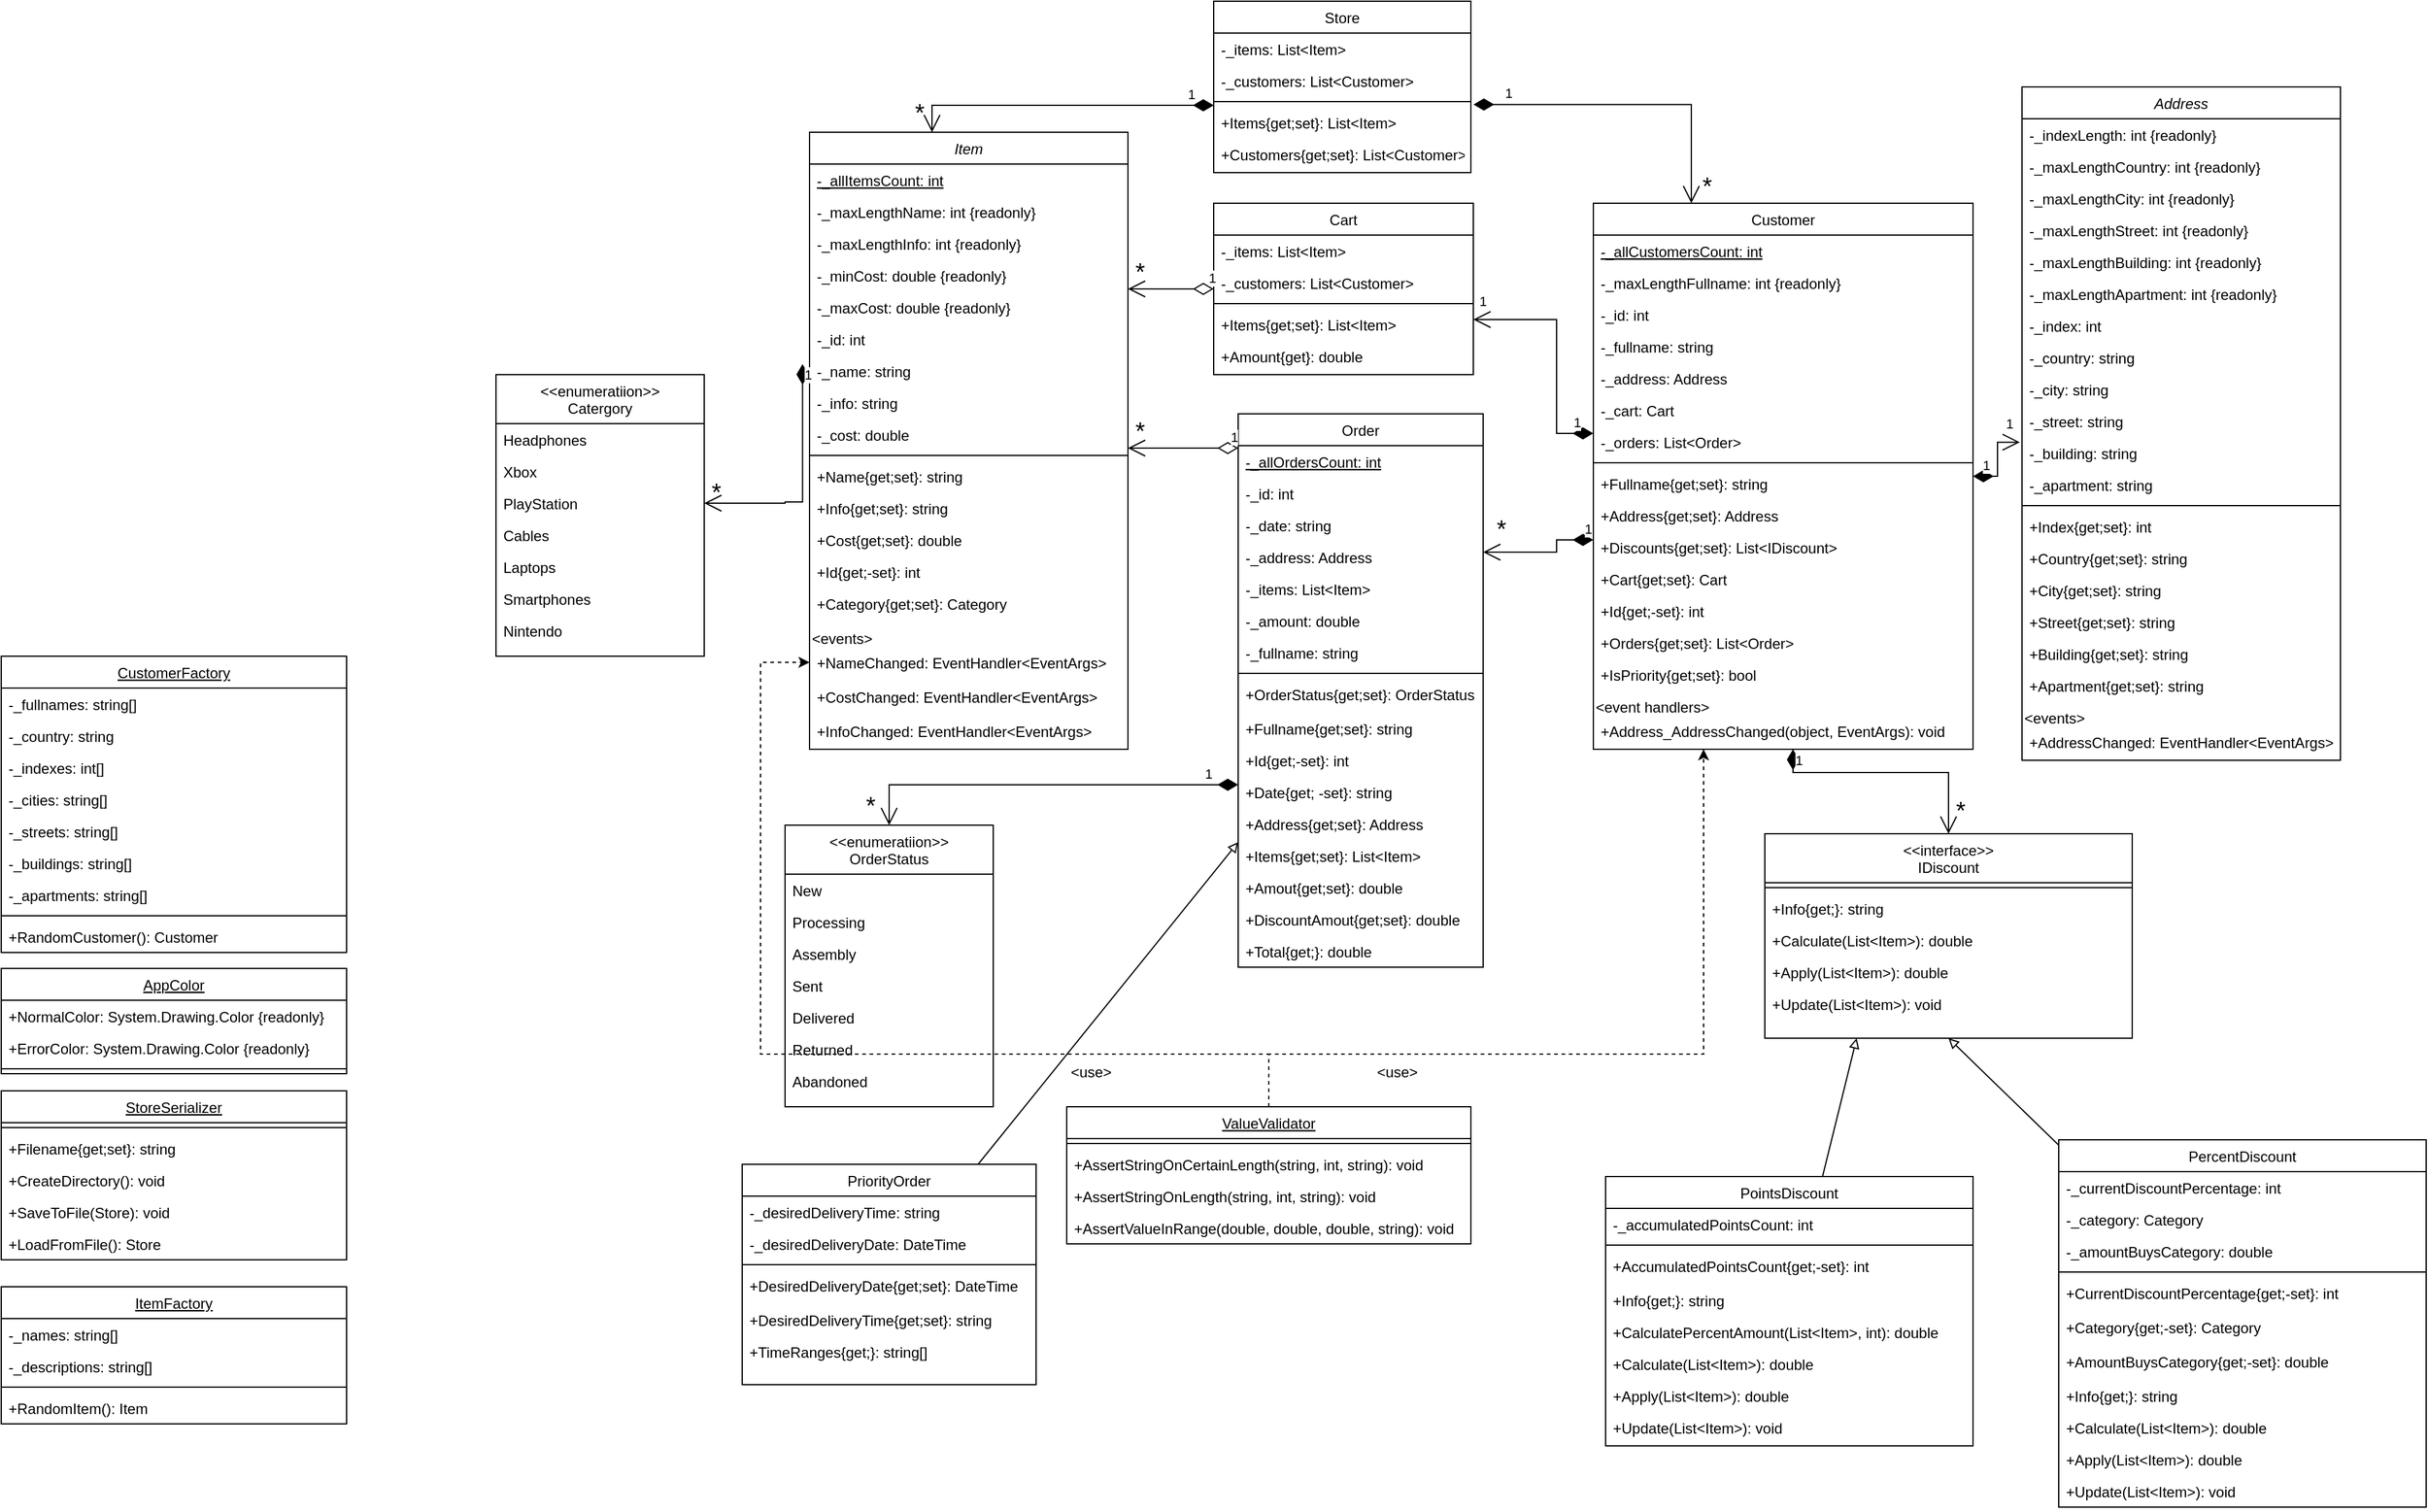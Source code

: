 <mxfile version="20.8.5" type="device"><diagram id="C5RBs43oDa-KdzZeNtuy" name="Page-1"><mxGraphModel dx="1050" dy="541" grid="1" gridSize="10" guides="1" tooltips="1" connect="1" arrows="1" fold="1" page="1" pageScale="1" pageWidth="1169" pageHeight="1654" background="#ffffff" math="0" shadow="0"><root><mxCell id="WIyWlLk6GJQsqaUBKTNV-0"/><mxCell id="WIyWlLk6GJQsqaUBKTNV-1" parent="WIyWlLk6GJQsqaUBKTNV-0"/><mxCell id="zkfFHV4jXpPFQw0GAbJ--0" value="Item" style="swimlane;fontStyle=2;align=center;verticalAlign=top;childLayout=stackLayout;horizontal=1;startSize=26;horizontalStack=0;resizeParent=1;resizeLast=0;collapsible=1;marginBottom=0;rounded=0;shadow=0;strokeWidth=1;" parent="WIyWlLk6GJQsqaUBKTNV-1" vertex="1"><mxGeometry x="700" y="197" width="260" height="504" as="geometry"><mxRectangle x="230" y="140" width="160" height="26" as="alternateBounds"/></mxGeometry></mxCell><mxCell id="zkfFHV4jXpPFQw0GAbJ--1" value="-_allItemsCount: int" style="text;align=left;verticalAlign=top;spacingLeft=4;spacingRight=4;overflow=hidden;rotatable=0;points=[[0,0.5],[1,0.5]];portConstraint=eastwest;fontStyle=4" parent="zkfFHV4jXpPFQw0GAbJ--0" vertex="1"><mxGeometry y="26" width="260" height="26" as="geometry"/></mxCell><mxCell id="zkfFHV4jXpPFQw0GAbJ--2" value="-_maxLengthName: int {readonly}" style="text;align=left;verticalAlign=top;spacingLeft=4;spacingRight=4;overflow=hidden;rotatable=0;points=[[0,0.5],[1,0.5]];portConstraint=eastwest;rounded=0;shadow=0;html=0;" parent="zkfFHV4jXpPFQw0GAbJ--0" vertex="1"><mxGeometry y="52" width="260" height="26" as="geometry"/></mxCell><mxCell id="zkfFHV4jXpPFQw0GAbJ--3" value="-_maxLengthInfo: int {readonly}" style="text;align=left;verticalAlign=top;spacingLeft=4;spacingRight=4;overflow=hidden;rotatable=0;points=[[0,0.5],[1,0.5]];portConstraint=eastwest;rounded=0;shadow=0;html=0;" parent="zkfFHV4jXpPFQw0GAbJ--0" vertex="1"><mxGeometry y="78" width="260" height="26" as="geometry"/></mxCell><mxCell id="mubyl72HtW078-5SorbI-0" value="-_minCost: double {readonly}" style="text;align=left;verticalAlign=top;spacingLeft=4;spacingRight=4;overflow=hidden;rotatable=0;points=[[0,0.5],[1,0.5]];portConstraint=eastwest;" parent="zkfFHV4jXpPFQw0GAbJ--0" vertex="1"><mxGeometry y="104" width="260" height="26" as="geometry"/></mxCell><mxCell id="zkfFHV4jXpPFQw0GAbJ--5" value="-_maxCost: double {readonly}" style="text;align=left;verticalAlign=top;spacingLeft=4;spacingRight=4;overflow=hidden;rotatable=0;points=[[0,0.5],[1,0.5]];portConstraint=eastwest;" parent="zkfFHV4jXpPFQw0GAbJ--0" vertex="1"><mxGeometry y="130" width="260" height="26" as="geometry"/></mxCell><mxCell id="mubyl72HtW078-5SorbI-3" value="-_id: int" style="text;align=left;verticalAlign=top;spacingLeft=4;spacingRight=4;overflow=hidden;rotatable=0;points=[[0,0.5],[1,0.5]];portConstraint=eastwest;" parent="zkfFHV4jXpPFQw0GAbJ--0" vertex="1"><mxGeometry y="156" width="260" height="26" as="geometry"/></mxCell><mxCell id="mubyl72HtW078-5SorbI-2" value="-_name: string" style="text;align=left;verticalAlign=top;spacingLeft=4;spacingRight=4;overflow=hidden;rotatable=0;points=[[0,0.5],[1,0.5]];portConstraint=eastwest;" parent="zkfFHV4jXpPFQw0GAbJ--0" vertex="1"><mxGeometry y="182" width="260" height="26" as="geometry"/></mxCell><mxCell id="mubyl72HtW078-5SorbI-1" value="-_info: string " style="text;align=left;verticalAlign=top;spacingLeft=4;spacingRight=4;overflow=hidden;rotatable=0;points=[[0,0.5],[1,0.5]];portConstraint=eastwest;" parent="zkfFHV4jXpPFQw0GAbJ--0" vertex="1"><mxGeometry y="208" width="260" height="26" as="geometry"/></mxCell><mxCell id="mubyl72HtW078-5SorbI-4" value="-_cost: double" style="text;align=left;verticalAlign=top;spacingLeft=4;spacingRight=4;overflow=hidden;rotatable=0;points=[[0,0.5],[1,0.5]];portConstraint=eastwest;" parent="zkfFHV4jXpPFQw0GAbJ--0" vertex="1"><mxGeometry y="234" width="260" height="26" as="geometry"/></mxCell><mxCell id="zkfFHV4jXpPFQw0GAbJ--4" value="" style="line;html=1;strokeWidth=1;align=left;verticalAlign=middle;spacingTop=-1;spacingLeft=3;spacingRight=3;rotatable=0;labelPosition=right;points=[];portConstraint=eastwest;" parent="zkfFHV4jXpPFQw0GAbJ--0" vertex="1"><mxGeometry y="260" width="260" height="8" as="geometry"/></mxCell><mxCell id="mubyl72HtW078-5SorbI-6" value="+Name{get;set}: string" style="text;align=left;verticalAlign=top;spacingLeft=4;spacingRight=4;overflow=hidden;rotatable=0;points=[[0,0.5],[1,0.5]];portConstraint=eastwest;" parent="zkfFHV4jXpPFQw0GAbJ--0" vertex="1"><mxGeometry y="268" width="260" height="26" as="geometry"/></mxCell><mxCell id="mubyl72HtW078-5SorbI-5" value="+Info{get;set}: string" style="text;align=left;verticalAlign=top;spacingLeft=4;spacingRight=4;overflow=hidden;rotatable=0;points=[[0,0.5],[1,0.5]];portConstraint=eastwest;" parent="zkfFHV4jXpPFQw0GAbJ--0" vertex="1"><mxGeometry y="294" width="260" height="26" as="geometry"/></mxCell><mxCell id="mubyl72HtW078-5SorbI-7" value="+Cost{get;set}: double" style="text;align=left;verticalAlign=top;spacingLeft=4;spacingRight=4;overflow=hidden;rotatable=0;points=[[0,0.5],[1,0.5]];portConstraint=eastwest;" parent="zkfFHV4jXpPFQw0GAbJ--0" vertex="1"><mxGeometry y="320" width="260" height="26" as="geometry"/></mxCell><mxCell id="mubyl72HtW078-5SorbI-8" value="+Id{get;-set}: int " style="text;align=left;verticalAlign=top;spacingLeft=4;spacingRight=4;overflow=hidden;rotatable=0;points=[[0,0.5],[1,0.5]];portConstraint=eastwest;" parent="zkfFHV4jXpPFQw0GAbJ--0" vertex="1"><mxGeometry y="346" width="260" height="26" as="geometry"/></mxCell><mxCell id="NWKtdmavSTUxbfCOy-th-47" value="+Category{get;set}: Category" style="text;align=left;verticalAlign=top;spacingLeft=4;spacingRight=4;overflow=hidden;rotatable=0;points=[[0,0.5],[1,0.5]];portConstraint=eastwest;" parent="zkfFHV4jXpPFQw0GAbJ--0" vertex="1"><mxGeometry y="372" width="260" height="28" as="geometry"/></mxCell><mxCell id="ralokKEN90UiW5tmhZRv-5" value="&amp;lt;events&amp;gt;" style="text;whiteSpace=wrap;html=1;" vertex="1" parent="zkfFHV4jXpPFQw0GAbJ--0"><mxGeometry y="400" width="260" height="20" as="geometry"/></mxCell><mxCell id="ralokKEN90UiW5tmhZRv-0" value="+NameChanged: EventHandler&lt;EventArgs&gt;" style="text;align=left;verticalAlign=top;spacingLeft=4;spacingRight=4;overflow=hidden;rotatable=0;points=[[0,0.5],[1,0.5]];portConstraint=eastwest;" vertex="1" parent="zkfFHV4jXpPFQw0GAbJ--0"><mxGeometry y="420" width="260" height="28" as="geometry"/></mxCell><mxCell id="ralokKEN90UiW5tmhZRv-1" value="+CostChanged: EventHandler&lt;EventArgs&gt;" style="text;align=left;verticalAlign=top;spacingLeft=4;spacingRight=4;overflow=hidden;rotatable=0;points=[[0,0.5],[1,0.5]];portConstraint=eastwest;" vertex="1" parent="zkfFHV4jXpPFQw0GAbJ--0"><mxGeometry y="448" width="260" height="28" as="geometry"/></mxCell><mxCell id="ralokKEN90UiW5tmhZRv-3" value="+InfoChanged: EventHandler&lt;EventArgs&gt;" style="text;align=left;verticalAlign=top;spacingLeft=4;spacingRight=4;overflow=hidden;rotatable=0;points=[[0,0.5],[1,0.5]];portConstraint=eastwest;" vertex="1" parent="zkfFHV4jXpPFQw0GAbJ--0"><mxGeometry y="476" width="260" height="28" as="geometry"/></mxCell><mxCell id="zkfFHV4jXpPFQw0GAbJ--6" value="AppColor" style="swimlane;fontStyle=4;align=center;verticalAlign=top;childLayout=stackLayout;horizontal=1;startSize=26;horizontalStack=0;resizeParent=1;resizeLast=0;collapsible=1;marginBottom=0;rounded=0;shadow=0;strokeWidth=1;" parent="WIyWlLk6GJQsqaUBKTNV-1" vertex="1"><mxGeometry x="40" y="880" width="282" height="86" as="geometry"><mxRectangle x="130" y="380" width="160" height="26" as="alternateBounds"/></mxGeometry></mxCell><mxCell id="zkfFHV4jXpPFQw0GAbJ--7" value="+NormalColor: System.Drawing.Color {readonly}" style="text;align=left;verticalAlign=top;spacingLeft=4;spacingRight=4;overflow=hidden;rotatable=0;points=[[0,0.5],[1,0.5]];portConstraint=eastwest;" parent="zkfFHV4jXpPFQw0GAbJ--6" vertex="1"><mxGeometry y="26" width="282" height="26" as="geometry"/></mxCell><mxCell id="zkfFHV4jXpPFQw0GAbJ--8" value="+ErrorColor: System.Drawing.Color {readonly}" style="text;align=left;verticalAlign=top;spacingLeft=4;spacingRight=4;overflow=hidden;rotatable=0;points=[[0,0.5],[1,0.5]];portConstraint=eastwest;rounded=0;shadow=0;html=0;" parent="zkfFHV4jXpPFQw0GAbJ--6" vertex="1"><mxGeometry y="52" width="282" height="26" as="geometry"/></mxCell><mxCell id="mubyl72HtW078-5SorbI-14" value="" style="line;html=1;strokeWidth=1;align=left;verticalAlign=middle;spacingTop=-1;spacingLeft=3;spacingRight=3;rotatable=0;labelPosition=right;points=[];portConstraint=eastwest;" parent="zkfFHV4jXpPFQw0GAbJ--6" vertex="1"><mxGeometry y="78" width="282" height="8" as="geometry"/></mxCell><mxCell id="mubyl72HtW078-5SorbI-18" style="edgeStyle=orthogonalEdgeStyle;rounded=0;orthogonalLoop=1;jettySize=auto;html=1;dashed=1;exitX=0.5;exitY=0;exitDx=0;exitDy=0;" parent="WIyWlLk6GJQsqaUBKTNV-1" source="zkfFHV4jXpPFQw0GAbJ--13" target="zkfFHV4jXpPFQw0GAbJ--0" edge="1"><mxGeometry relative="1" as="geometry"><Array as="points"><mxPoint x="1075" y="950"/><mxPoint x="660" y="950"/><mxPoint x="660" y="630"/></Array></mxGeometry></mxCell><mxCell id="zkfFHV4jXpPFQw0GAbJ--13" value="ValueValidator" style="swimlane;fontStyle=4;align=center;verticalAlign=top;childLayout=stackLayout;horizontal=1;startSize=26;horizontalStack=0;resizeParent=1;resizeLast=0;collapsible=1;marginBottom=0;rounded=0;shadow=0;strokeWidth=1;" parent="WIyWlLk6GJQsqaUBKTNV-1" vertex="1"><mxGeometry x="910" y="993" width="330" height="112" as="geometry"><mxRectangle x="340" y="380" width="170" height="26" as="alternateBounds"/></mxGeometry></mxCell><mxCell id="mubyl72HtW078-5SorbI-15" value="" style="line;html=1;strokeWidth=1;align=left;verticalAlign=middle;spacingTop=-1;spacingLeft=3;spacingRight=3;rotatable=0;labelPosition=right;points=[];portConstraint=eastwest;" parent="zkfFHV4jXpPFQw0GAbJ--13" vertex="1"><mxGeometry y="26" width="330" height="8" as="geometry"/></mxCell><mxCell id="4_auZjW2touijWjLnoGw-17" value="+AssertStringOnCertainLength(string, int, string): void" style="text;align=left;verticalAlign=top;spacingLeft=4;spacingRight=4;overflow=hidden;rotatable=0;points=[[0,0.5],[1,0.5]];portConstraint=eastwest;" parent="zkfFHV4jXpPFQw0GAbJ--13" vertex="1"><mxGeometry y="34" width="330" height="26" as="geometry"/></mxCell><mxCell id="zkfFHV4jXpPFQw0GAbJ--14" value="+AssertStringOnLength(string, int, string): void" style="text;align=left;verticalAlign=top;spacingLeft=4;spacingRight=4;overflow=hidden;rotatable=0;points=[[0,0.5],[1,0.5]];portConstraint=eastwest;" parent="zkfFHV4jXpPFQw0GAbJ--13" vertex="1"><mxGeometry y="60" width="330" height="26" as="geometry"/></mxCell><mxCell id="mubyl72HtW078-5SorbI-16" value="+AssertValueInRange(double, double, double, string): void" style="text;align=left;verticalAlign=top;spacingLeft=4;spacingRight=4;overflow=hidden;rotatable=0;points=[[0,0.5],[1,0.5]];portConstraint=eastwest;" parent="zkfFHV4jXpPFQw0GAbJ--13" vertex="1"><mxGeometry y="86" width="330" height="26" as="geometry"/></mxCell><mxCell id="zkfFHV4jXpPFQw0GAbJ--17" value="Customer" style="swimlane;fontStyle=0;align=center;verticalAlign=top;childLayout=stackLayout;horizontal=1;startSize=26;horizontalStack=0;resizeParent=1;resizeLast=0;collapsible=1;marginBottom=0;rounded=0;shadow=0;strokeWidth=1;" parent="WIyWlLk6GJQsqaUBKTNV-1" vertex="1"><mxGeometry x="1340" y="255" width="310" height="446" as="geometry"><mxRectangle x="550" y="140" width="160" height="26" as="alternateBounds"/></mxGeometry></mxCell><mxCell id="zkfFHV4jXpPFQw0GAbJ--18" value="-_allCustomersCount: int" style="text;align=left;verticalAlign=top;spacingLeft=4;spacingRight=4;overflow=hidden;rotatable=0;points=[[0,0.5],[1,0.5]];portConstraint=eastwest;fontStyle=4" parent="zkfFHV4jXpPFQw0GAbJ--17" vertex="1"><mxGeometry y="26" width="310" height="26" as="geometry"/></mxCell><mxCell id="zkfFHV4jXpPFQw0GAbJ--19" value="-_maxLengthFullname: int {readonly}" style="text;align=left;verticalAlign=top;spacingLeft=4;spacingRight=4;overflow=hidden;rotatable=0;points=[[0,0.5],[1,0.5]];portConstraint=eastwest;rounded=0;shadow=0;html=0;" parent="zkfFHV4jXpPFQw0GAbJ--17" vertex="1"><mxGeometry y="52" width="310" height="26" as="geometry"/></mxCell><mxCell id="zkfFHV4jXpPFQw0GAbJ--21" value="-_id: int" style="text;align=left;verticalAlign=top;spacingLeft=4;spacingRight=4;overflow=hidden;rotatable=0;points=[[0,0.5],[1,0.5]];portConstraint=eastwest;rounded=0;shadow=0;html=0;" parent="zkfFHV4jXpPFQw0GAbJ--17" vertex="1"><mxGeometry y="78" width="310" height="26" as="geometry"/></mxCell><mxCell id="zkfFHV4jXpPFQw0GAbJ--22" value="-_fullname: string" style="text;align=left;verticalAlign=top;spacingLeft=4;spacingRight=4;overflow=hidden;rotatable=0;points=[[0,0.5],[1,0.5]];portConstraint=eastwest;rounded=0;shadow=0;html=0;" parent="zkfFHV4jXpPFQw0GAbJ--17" vertex="1"><mxGeometry y="104" width="310" height="26" as="geometry"/></mxCell><mxCell id="mubyl72HtW078-5SorbI-9" value="-_address: Address" style="text;align=left;verticalAlign=top;spacingLeft=4;spacingRight=4;overflow=hidden;rotatable=0;points=[[0,0.5],[1,0.5]];portConstraint=eastwest;" parent="zkfFHV4jXpPFQw0GAbJ--17" vertex="1"><mxGeometry y="130" width="310" height="26" as="geometry"/></mxCell><mxCell id="833er_QwrqfKqg3MawJC-14" value="-_cart: Cart" style="text;align=left;verticalAlign=top;spacingLeft=4;spacingRight=4;overflow=hidden;rotatable=0;points=[[0,0.5],[1,0.5]];portConstraint=eastwest;" parent="zkfFHV4jXpPFQw0GAbJ--17" vertex="1"><mxGeometry y="156" width="310" height="26" as="geometry"/></mxCell><mxCell id="833er_QwrqfKqg3MawJC-15" value="-_orders: List&lt;Order&gt;" style="text;align=left;verticalAlign=top;spacingLeft=4;spacingRight=4;overflow=hidden;rotatable=0;points=[[0,0.5],[1,0.5]];portConstraint=eastwest;" parent="zkfFHV4jXpPFQw0GAbJ--17" vertex="1"><mxGeometry y="182" width="310" height="26" as="geometry"/></mxCell><mxCell id="zkfFHV4jXpPFQw0GAbJ--23" value="" style="line;html=1;strokeWidth=1;align=left;verticalAlign=middle;spacingTop=-1;spacingLeft=3;spacingRight=3;rotatable=0;labelPosition=right;points=[];portConstraint=eastwest;" parent="zkfFHV4jXpPFQw0GAbJ--17" vertex="1"><mxGeometry y="208" width="310" height="8" as="geometry"/></mxCell><mxCell id="mubyl72HtW078-5SorbI-10" value="+Fullname{get;set}: string" style="text;align=left;verticalAlign=top;spacingLeft=4;spacingRight=4;overflow=hidden;rotatable=0;points=[[0,0.5],[1,0.5]];portConstraint=eastwest;" parent="zkfFHV4jXpPFQw0GAbJ--17" vertex="1"><mxGeometry y="216" width="310" height="26" as="geometry"/></mxCell><mxCell id="mubyl72HtW078-5SorbI-11" value="+Address{get;set}: Address" style="text;align=left;verticalAlign=top;spacingLeft=4;spacingRight=4;overflow=hidden;rotatable=0;points=[[0,0.5],[1,0.5]];portConstraint=eastwest;" parent="zkfFHV4jXpPFQw0GAbJ--17" vertex="1"><mxGeometry y="242" width="310" height="26" as="geometry"/></mxCell><mxCell id="a6RSqWTFz1jseIhXy0tY-32" value="+Discounts{get;set}: List&lt;IDiscount&gt;" style="text;align=left;verticalAlign=top;spacingLeft=4;spacingRight=4;overflow=hidden;rotatable=0;points=[[0,0.5],[1,0.5]];portConstraint=eastwest;" parent="zkfFHV4jXpPFQw0GAbJ--17" vertex="1"><mxGeometry y="268" width="310" height="26" as="geometry"/></mxCell><mxCell id="833er_QwrqfKqg3MawJC-28" value="+Cart{get;set}: Cart" style="text;align=left;verticalAlign=top;spacingLeft=4;spacingRight=4;overflow=hidden;rotatable=0;points=[[0,0.5],[1,0.5]];portConstraint=eastwest;" parent="zkfFHV4jXpPFQw0GAbJ--17" vertex="1"><mxGeometry y="294" width="310" height="26" as="geometry"/></mxCell><mxCell id="mubyl72HtW078-5SorbI-12" value="+Id{get;-set}: int " style="text;align=left;verticalAlign=top;spacingLeft=4;spacingRight=4;overflow=hidden;rotatable=0;points=[[0,0.5],[1,0.5]];portConstraint=eastwest;" parent="zkfFHV4jXpPFQw0GAbJ--17" vertex="1"><mxGeometry y="320" width="310" height="26" as="geometry"/></mxCell><mxCell id="833er_QwrqfKqg3MawJC-29" value="+Orders{get;set}: List&lt;Order&gt;" style="text;align=left;verticalAlign=top;spacingLeft=4;spacingRight=4;overflow=hidden;rotatable=0;points=[[0,0.5],[1,0.5]];portConstraint=eastwest;" parent="zkfFHV4jXpPFQw0GAbJ--17" vertex="1"><mxGeometry y="346" width="310" height="26" as="geometry"/></mxCell><mxCell id="o9XCljA4veXjyrk6Jo96-17" value="+IsPriority{get;set}: bool " style="text;align=left;verticalAlign=top;spacingLeft=4;spacingRight=4;overflow=hidden;rotatable=0;points=[[0,0.5],[1,0.5]];portConstraint=eastwest;" parent="zkfFHV4jXpPFQw0GAbJ--17" vertex="1"><mxGeometry y="372" width="310" height="26" as="geometry"/></mxCell><mxCell id="ralokKEN90UiW5tmhZRv-9" value="&amp;lt;event handlers&amp;gt;" style="text;whiteSpace=wrap;html=1;" vertex="1" parent="zkfFHV4jXpPFQw0GAbJ--17"><mxGeometry y="398" width="310" height="20" as="geometry"/></mxCell><mxCell id="ralokKEN90UiW5tmhZRv-10" value="+Address_AddressChanged(object, EventArgs): void" style="text;align=left;verticalAlign=top;spacingLeft=4;spacingRight=4;overflow=hidden;rotatable=0;points=[[0,0.5],[1,0.5]];portConstraint=eastwest;" vertex="1" parent="zkfFHV4jXpPFQw0GAbJ--17"><mxGeometry y="418" width="310" height="28" as="geometry"/></mxCell><mxCell id="mubyl72HtW078-5SorbI-19" style="edgeStyle=orthogonalEdgeStyle;rounded=0;orthogonalLoop=1;jettySize=auto;html=1;exitX=0.5;exitY=0;exitDx=0;exitDy=0;dashed=1;" parent="WIyWlLk6GJQsqaUBKTNV-1" source="zkfFHV4jXpPFQw0GAbJ--13" target="zkfFHV4jXpPFQw0GAbJ--17" edge="1"><mxGeometry relative="1" as="geometry"><Array as="points"><mxPoint x="1075" y="950"/><mxPoint x="1430" y="950"/></Array></mxGeometry></mxCell><mxCell id="mubyl72HtW078-5SorbI-20" value="&amp;lt;use&amp;gt;" style="text;html=1;strokeColor=none;fillColor=none;align=center;verticalAlign=middle;whiteSpace=wrap;rounded=0;" parent="WIyWlLk6GJQsqaUBKTNV-1" vertex="1"><mxGeometry x="1150" y="950" width="60" height="30" as="geometry"/></mxCell><mxCell id="mubyl72HtW078-5SorbI-22" value="&amp;lt;use&amp;gt;" style="text;html=1;strokeColor=none;fillColor=none;align=center;verticalAlign=middle;whiteSpace=wrap;rounded=0;" parent="WIyWlLk6GJQsqaUBKTNV-1" vertex="1"><mxGeometry x="900" y="950" width="60" height="30" as="geometry"/></mxCell><mxCell id="NWKtdmavSTUxbfCOy-th-11" value="Address" style="swimlane;fontStyle=2;align=center;verticalAlign=top;childLayout=stackLayout;horizontal=1;startSize=26;horizontalStack=0;resizeParent=1;resizeLast=0;collapsible=1;marginBottom=0;rounded=0;shadow=0;strokeWidth=1;" parent="WIyWlLk6GJQsqaUBKTNV-1" vertex="1"><mxGeometry x="1690" y="160" width="260" height="550" as="geometry"><mxRectangle x="230" y="140" width="160" height="26" as="alternateBounds"/></mxGeometry></mxCell><mxCell id="NWKtdmavSTUxbfCOy-th-12" value="-_indexLength: int {readonly}" style="text;align=left;verticalAlign=top;spacingLeft=4;spacingRight=4;overflow=hidden;rotatable=0;points=[[0,0.5],[1,0.5]];portConstraint=eastwest;fontStyle=0" parent="NWKtdmavSTUxbfCOy-th-11" vertex="1"><mxGeometry y="26" width="260" height="26" as="geometry"/></mxCell><mxCell id="NWKtdmavSTUxbfCOy-th-13" value="-_maxLengthCountry: int {readonly}" style="text;align=left;verticalAlign=top;spacingLeft=4;spacingRight=4;overflow=hidden;rotatable=0;points=[[0,0.5],[1,0.5]];portConstraint=eastwest;rounded=0;shadow=0;html=0;" parent="NWKtdmavSTUxbfCOy-th-11" vertex="1"><mxGeometry y="52" width="260" height="26" as="geometry"/></mxCell><mxCell id="NWKtdmavSTUxbfCOy-th-14" value="-_maxLengthCity: int {readonly}" style="text;align=left;verticalAlign=top;spacingLeft=4;spacingRight=4;overflow=hidden;rotatable=0;points=[[0,0.5],[1,0.5]];portConstraint=eastwest;rounded=0;shadow=0;html=0;" parent="NWKtdmavSTUxbfCOy-th-11" vertex="1"><mxGeometry y="78" width="260" height="26" as="geometry"/></mxCell><mxCell id="NWKtdmavSTUxbfCOy-th-15" value="-_maxLengthStreet: int {readonly}" style="text;align=left;verticalAlign=top;spacingLeft=4;spacingRight=4;overflow=hidden;rotatable=0;points=[[0,0.5],[1,0.5]];portConstraint=eastwest;" parent="NWKtdmavSTUxbfCOy-th-11" vertex="1"><mxGeometry y="104" width="260" height="26" as="geometry"/></mxCell><mxCell id="NWKtdmavSTUxbfCOy-th-16" value="-_maxLengthBuilding: int {readonly}" style="text;align=left;verticalAlign=top;spacingLeft=4;spacingRight=4;overflow=hidden;rotatable=0;points=[[0,0.5],[1,0.5]];portConstraint=eastwest;" parent="NWKtdmavSTUxbfCOy-th-11" vertex="1"><mxGeometry y="130" width="260" height="26" as="geometry"/></mxCell><mxCell id="NWKtdmavSTUxbfCOy-th-26" value="-_maxLengthApartment: int {readonly}" style="text;align=left;verticalAlign=top;spacingLeft=4;spacingRight=4;overflow=hidden;rotatable=0;points=[[0,0.5],[1,0.5]];portConstraint=eastwest;" parent="NWKtdmavSTUxbfCOy-th-11" vertex="1"><mxGeometry y="156" width="260" height="26" as="geometry"/></mxCell><mxCell id="NWKtdmavSTUxbfCOy-th-17" value="-_index: int" style="text;align=left;verticalAlign=top;spacingLeft=4;spacingRight=4;overflow=hidden;rotatable=0;points=[[0,0.5],[1,0.5]];portConstraint=eastwest;" parent="NWKtdmavSTUxbfCOy-th-11" vertex="1"><mxGeometry y="182" width="260" height="26" as="geometry"/></mxCell><mxCell id="NWKtdmavSTUxbfCOy-th-18" value="-_country: string" style="text;align=left;verticalAlign=top;spacingLeft=4;spacingRight=4;overflow=hidden;rotatable=0;points=[[0,0.5],[1,0.5]];portConstraint=eastwest;" parent="NWKtdmavSTUxbfCOy-th-11" vertex="1"><mxGeometry y="208" width="260" height="26" as="geometry"/></mxCell><mxCell id="NWKtdmavSTUxbfCOy-th-19" value="-_city: string " style="text;align=left;verticalAlign=top;spacingLeft=4;spacingRight=4;overflow=hidden;rotatable=0;points=[[0,0.5],[1,0.5]];portConstraint=eastwest;" parent="NWKtdmavSTUxbfCOy-th-11" vertex="1"><mxGeometry y="234" width="260" height="26" as="geometry"/></mxCell><mxCell id="NWKtdmavSTUxbfCOy-th-20" value="-_street: string" style="text;align=left;verticalAlign=top;spacingLeft=4;spacingRight=4;overflow=hidden;rotatable=0;points=[[0,0.5],[1,0.5]];portConstraint=eastwest;" parent="NWKtdmavSTUxbfCOy-th-11" vertex="1"><mxGeometry y="260" width="260" height="26" as="geometry"/></mxCell><mxCell id="NWKtdmavSTUxbfCOy-th-27" value="-_building: string" style="text;align=left;verticalAlign=top;spacingLeft=4;spacingRight=4;overflow=hidden;rotatable=0;points=[[0,0.5],[1,0.5]];portConstraint=eastwest;" parent="NWKtdmavSTUxbfCOy-th-11" vertex="1"><mxGeometry y="286" width="260" height="26" as="geometry"/></mxCell><mxCell id="NWKtdmavSTUxbfCOy-th-28" value="-_apartment: string" style="text;align=left;verticalAlign=top;spacingLeft=4;spacingRight=4;overflow=hidden;rotatable=0;points=[[0,0.5],[1,0.5]];portConstraint=eastwest;" parent="NWKtdmavSTUxbfCOy-th-11" vertex="1"><mxGeometry y="312" width="260" height="26" as="geometry"/></mxCell><mxCell id="NWKtdmavSTUxbfCOy-th-21" value="" style="line;html=1;strokeWidth=1;align=left;verticalAlign=middle;spacingTop=-1;spacingLeft=3;spacingRight=3;rotatable=0;labelPosition=right;points=[];portConstraint=eastwest;" parent="NWKtdmavSTUxbfCOy-th-11" vertex="1"><mxGeometry y="338" width="260" height="8" as="geometry"/></mxCell><mxCell id="NWKtdmavSTUxbfCOy-th-22" value="+Index{get;set}: int" style="text;align=left;verticalAlign=top;spacingLeft=4;spacingRight=4;overflow=hidden;rotatable=0;points=[[0,0.5],[1,0.5]];portConstraint=eastwest;" parent="NWKtdmavSTUxbfCOy-th-11" vertex="1"><mxGeometry y="346" width="260" height="26" as="geometry"/></mxCell><mxCell id="NWKtdmavSTUxbfCOy-th-23" value="+Country{get;set}: string" style="text;align=left;verticalAlign=top;spacingLeft=4;spacingRight=4;overflow=hidden;rotatable=0;points=[[0,0.5],[1,0.5]];portConstraint=eastwest;" parent="NWKtdmavSTUxbfCOy-th-11" vertex="1"><mxGeometry y="372" width="260" height="26" as="geometry"/></mxCell><mxCell id="NWKtdmavSTUxbfCOy-th-24" value="+City{get;set}: string" style="text;align=left;verticalAlign=top;spacingLeft=4;spacingRight=4;overflow=hidden;rotatable=0;points=[[0,0.5],[1,0.5]];portConstraint=eastwest;" parent="NWKtdmavSTUxbfCOy-th-11" vertex="1"><mxGeometry y="398" width="260" height="26" as="geometry"/></mxCell><mxCell id="NWKtdmavSTUxbfCOy-th-30" value="+Street{get;set}: string" style="text;align=left;verticalAlign=top;spacingLeft=4;spacingRight=4;overflow=hidden;rotatable=0;points=[[0,0.5],[1,0.5]];portConstraint=eastwest;" parent="NWKtdmavSTUxbfCOy-th-11" vertex="1"><mxGeometry y="424" width="260" height="26" as="geometry"/></mxCell><mxCell id="NWKtdmavSTUxbfCOy-th-25" value="+Building{get;set}: string" style="text;align=left;verticalAlign=top;spacingLeft=4;spacingRight=4;overflow=hidden;rotatable=0;points=[[0,0.5],[1,0.5]];portConstraint=eastwest;" parent="NWKtdmavSTUxbfCOy-th-11" vertex="1"><mxGeometry y="450" width="260" height="26" as="geometry"/></mxCell><mxCell id="NWKtdmavSTUxbfCOy-th-31" value="+Apartment{get;set}: string" style="text;align=left;verticalAlign=top;spacingLeft=4;spacingRight=4;overflow=hidden;rotatable=0;points=[[0,0.5],[1,0.5]];portConstraint=eastwest;" parent="NWKtdmavSTUxbfCOy-th-11" vertex="1"><mxGeometry y="476" width="260" height="26" as="geometry"/></mxCell><mxCell id="ralokKEN90UiW5tmhZRv-6" value="&amp;lt;events&amp;gt;" style="text;whiteSpace=wrap;html=1;" vertex="1" parent="NWKtdmavSTUxbfCOy-th-11"><mxGeometry y="502" width="260" height="20" as="geometry"/></mxCell><mxCell id="ralokKEN90UiW5tmhZRv-7" value="+AddressChanged: EventHandler&lt;EventArgs&gt;" style="text;align=left;verticalAlign=top;spacingLeft=4;spacingRight=4;overflow=hidden;rotatable=0;points=[[0,0.5],[1,0.5]];portConstraint=eastwest;" vertex="1" parent="NWKtdmavSTUxbfCOy-th-11"><mxGeometry y="522" width="260" height="28" as="geometry"/></mxCell><mxCell id="NWKtdmavSTUxbfCOy-th-32" value="&lt;&lt;enumeratiion&gt;&gt;&#10;Catergory" style="swimlane;fontStyle=0;align=center;verticalAlign=top;childLayout=stackLayout;horizontal=1;startSize=40;horizontalStack=0;resizeParent=1;resizeLast=0;collapsible=1;marginBottom=0;rounded=0;shadow=0;strokeWidth=1;" parent="WIyWlLk6GJQsqaUBKTNV-1" vertex="1"><mxGeometry x="444" y="395" width="170" height="230" as="geometry"><mxRectangle x="340" y="380" width="170" height="26" as="alternateBounds"/></mxGeometry></mxCell><mxCell id="NWKtdmavSTUxbfCOy-th-36" value="Headphones" style="text;align=left;verticalAlign=top;spacingLeft=4;spacingRight=4;overflow=hidden;rotatable=0;points=[[0,0.5],[1,0.5]];portConstraint=eastwest;" parent="NWKtdmavSTUxbfCOy-th-32" vertex="1"><mxGeometry y="40" width="170" height="26" as="geometry"/></mxCell><mxCell id="NWKtdmavSTUxbfCOy-th-40" value="Xbox" style="text;align=left;verticalAlign=top;spacingLeft=4;spacingRight=4;overflow=hidden;rotatable=0;points=[[0,0.5],[1,0.5]];portConstraint=eastwest;" parent="NWKtdmavSTUxbfCOy-th-32" vertex="1"><mxGeometry y="66" width="170" height="26" as="geometry"/></mxCell><mxCell id="NWKtdmavSTUxbfCOy-th-41" value="PlayStation" style="text;align=left;verticalAlign=top;spacingLeft=4;spacingRight=4;overflow=hidden;rotatable=0;points=[[0,0.5],[1,0.5]];portConstraint=eastwest;" parent="NWKtdmavSTUxbfCOy-th-32" vertex="1"><mxGeometry y="92" width="170" height="26" as="geometry"/></mxCell><mxCell id="NWKtdmavSTUxbfCOy-th-43" value="Cables" style="text;align=left;verticalAlign=top;spacingLeft=4;spacingRight=4;overflow=hidden;rotatable=0;points=[[0,0.5],[1,0.5]];portConstraint=eastwest;" parent="NWKtdmavSTUxbfCOy-th-32" vertex="1"><mxGeometry y="118" width="170" height="26" as="geometry"/></mxCell><mxCell id="NWKtdmavSTUxbfCOy-th-42" value="Laptops" style="text;align=left;verticalAlign=top;spacingLeft=4;spacingRight=4;overflow=hidden;rotatable=0;points=[[0,0.5],[1,0.5]];portConstraint=eastwest;" parent="NWKtdmavSTUxbfCOy-th-32" vertex="1"><mxGeometry y="144" width="170" height="26" as="geometry"/></mxCell><mxCell id="NWKtdmavSTUxbfCOy-th-44" value="Smartphones" style="text;align=left;verticalAlign=top;spacingLeft=4;spacingRight=4;overflow=hidden;rotatable=0;points=[[0,0.5],[1,0.5]];portConstraint=eastwest;" parent="NWKtdmavSTUxbfCOy-th-32" vertex="1"><mxGeometry y="170" width="170" height="26" as="geometry"/></mxCell><mxCell id="NWKtdmavSTUxbfCOy-th-45" value="Nintendo" style="text;align=left;verticalAlign=top;spacingLeft=4;spacingRight=4;overflow=hidden;rotatable=0;points=[[0,0.5],[1,0.5]];portConstraint=eastwest;" parent="NWKtdmavSTUxbfCOy-th-32" vertex="1"><mxGeometry y="196" width="170" height="26" as="geometry"/></mxCell><mxCell id="NWKtdmavSTUxbfCOy-th-49" value="Store" style="swimlane;fontStyle=0;align=center;verticalAlign=top;childLayout=stackLayout;horizontal=1;startSize=26;horizontalStack=0;resizeParent=1;resizeLast=0;collapsible=1;marginBottom=0;rounded=0;shadow=0;strokeWidth=1;" parent="WIyWlLk6GJQsqaUBKTNV-1" vertex="1"><mxGeometry x="1030" y="90" width="210" height="140" as="geometry"><mxRectangle x="550" y="140" width="160" height="26" as="alternateBounds"/></mxGeometry></mxCell><mxCell id="NWKtdmavSTUxbfCOy-th-50" value="-_items: List&lt;Item&gt;" style="text;align=left;verticalAlign=top;spacingLeft=4;spacingRight=4;overflow=hidden;rotatable=0;points=[[0,0.5],[1,0.5]];portConstraint=eastwest;fontStyle=0" parent="NWKtdmavSTUxbfCOy-th-49" vertex="1"><mxGeometry y="26" width="210" height="26" as="geometry"/></mxCell><mxCell id="NWKtdmavSTUxbfCOy-th-51" value="-_customers: List&lt;Customer&gt;" style="text;align=left;verticalAlign=top;spacingLeft=4;spacingRight=4;overflow=hidden;rotatable=0;points=[[0,0.5],[1,0.5]];portConstraint=eastwest;rounded=0;shadow=0;html=0;" parent="NWKtdmavSTUxbfCOy-th-49" vertex="1"><mxGeometry y="52" width="210" height="26" as="geometry"/></mxCell><mxCell id="NWKtdmavSTUxbfCOy-th-55" value="" style="line;html=1;strokeWidth=1;align=left;verticalAlign=middle;spacingTop=-1;spacingLeft=3;spacingRight=3;rotatable=0;labelPosition=right;points=[];portConstraint=eastwest;" parent="NWKtdmavSTUxbfCOy-th-49" vertex="1"><mxGeometry y="78" width="210" height="8" as="geometry"/></mxCell><mxCell id="NWKtdmavSTUxbfCOy-th-56" value="+Items{get;set}: List&lt;Item&gt;" style="text;align=left;verticalAlign=top;spacingLeft=4;spacingRight=4;overflow=hidden;rotatable=0;points=[[0,0.5],[1,0.5]];portConstraint=eastwest;" parent="NWKtdmavSTUxbfCOy-th-49" vertex="1"><mxGeometry y="86" width="210" height="26" as="geometry"/></mxCell><mxCell id="NWKtdmavSTUxbfCOy-th-57" value="+Customers{get;set}: List&lt;Customer&gt;" style="text;align=left;verticalAlign=top;spacingLeft=4;spacingRight=4;overflow=hidden;rotatable=0;points=[[0,0.5],[1,0.5]];portConstraint=eastwest;" parent="NWKtdmavSTUxbfCOy-th-49" vertex="1"><mxGeometry y="112" width="210" height="26" as="geometry"/></mxCell><mxCell id="NWKtdmavSTUxbfCOy-th-59" value="CustomerFactory" style="swimlane;fontStyle=4;align=center;verticalAlign=top;childLayout=stackLayout;horizontal=1;startSize=26;horizontalStack=0;resizeParent=1;resizeLast=0;collapsible=1;marginBottom=0;rounded=0;shadow=0;strokeWidth=1;" parent="WIyWlLk6GJQsqaUBKTNV-1" vertex="1"><mxGeometry x="40" y="625" width="282" height="242" as="geometry"><mxRectangle x="130" y="380" width="160" height="26" as="alternateBounds"/></mxGeometry></mxCell><mxCell id="NWKtdmavSTUxbfCOy-th-60" value="-_fullnames: string[]" style="text;align=left;verticalAlign=top;spacingLeft=4;spacingRight=4;overflow=hidden;rotatable=0;points=[[0,0.5],[1,0.5]];portConstraint=eastwest;" parent="NWKtdmavSTUxbfCOy-th-59" vertex="1"><mxGeometry y="26" width="282" height="26" as="geometry"/></mxCell><mxCell id="NWKtdmavSTUxbfCOy-th-61" value="-_country: string" style="text;align=left;verticalAlign=top;spacingLeft=4;spacingRight=4;overflow=hidden;rotatable=0;points=[[0,0.5],[1,0.5]];portConstraint=eastwest;rounded=0;shadow=0;html=0;" parent="NWKtdmavSTUxbfCOy-th-59" vertex="1"><mxGeometry y="52" width="282" height="26" as="geometry"/></mxCell><mxCell id="NWKtdmavSTUxbfCOy-th-63" value="-_indexes: int[]" style="text;align=left;verticalAlign=top;spacingLeft=4;spacingRight=4;overflow=hidden;rotatable=0;points=[[0,0.5],[1,0.5]];portConstraint=eastwest;" parent="NWKtdmavSTUxbfCOy-th-59" vertex="1"><mxGeometry y="78" width="282" height="26" as="geometry"/></mxCell><mxCell id="NWKtdmavSTUxbfCOy-th-64" value="-_cities: string[]" style="text;align=left;verticalAlign=top;spacingLeft=4;spacingRight=4;overflow=hidden;rotatable=0;points=[[0,0.5],[1,0.5]];portConstraint=eastwest;" parent="NWKtdmavSTUxbfCOy-th-59" vertex="1"><mxGeometry y="104" width="282" height="26" as="geometry"/></mxCell><mxCell id="NWKtdmavSTUxbfCOy-th-65" value="-_streets: string[]" style="text;align=left;verticalAlign=top;spacingLeft=4;spacingRight=4;overflow=hidden;rotatable=0;points=[[0,0.5],[1,0.5]];portConstraint=eastwest;" parent="NWKtdmavSTUxbfCOy-th-59" vertex="1"><mxGeometry y="130" width="282" height="26" as="geometry"/></mxCell><mxCell id="NWKtdmavSTUxbfCOy-th-66" value="-_buildings: string[]" style="text;align=left;verticalAlign=top;spacingLeft=4;spacingRight=4;overflow=hidden;rotatable=0;points=[[0,0.5],[1,0.5]];portConstraint=eastwest;" parent="NWKtdmavSTUxbfCOy-th-59" vertex="1"><mxGeometry y="156" width="282" height="26" as="geometry"/></mxCell><mxCell id="NWKtdmavSTUxbfCOy-th-68" value="-_apartments: string[]" style="text;align=left;verticalAlign=top;spacingLeft=4;spacingRight=4;overflow=hidden;rotatable=0;points=[[0,0.5],[1,0.5]];portConstraint=eastwest;" parent="NWKtdmavSTUxbfCOy-th-59" vertex="1"><mxGeometry y="182" width="282" height="26" as="geometry"/></mxCell><mxCell id="NWKtdmavSTUxbfCOy-th-62" value="" style="line;html=1;strokeWidth=1;align=left;verticalAlign=middle;spacingTop=-1;spacingLeft=3;spacingRight=3;rotatable=0;labelPosition=right;points=[];portConstraint=eastwest;" parent="NWKtdmavSTUxbfCOy-th-59" vertex="1"><mxGeometry y="208" width="282" height="8" as="geometry"/></mxCell><mxCell id="4_auZjW2touijWjLnoGw-0" value="+RandomCustomer(): Customer" style="text;align=left;verticalAlign=top;spacingLeft=4;spacingRight=4;overflow=hidden;rotatable=0;points=[[0,0.5],[1,0.5]];portConstraint=eastwest;" parent="NWKtdmavSTUxbfCOy-th-59" vertex="1"><mxGeometry y="216" width="282" height="26" as="geometry"/></mxCell><mxCell id="4_auZjW2touijWjLnoGw-1" value="ItemFactory" style="swimlane;fontStyle=4;align=center;verticalAlign=top;childLayout=stackLayout;horizontal=1;startSize=26;horizontalStack=0;resizeParent=1;resizeLast=0;collapsible=1;marginBottom=0;rounded=0;shadow=0;strokeWidth=1;" parent="WIyWlLk6GJQsqaUBKTNV-1" vertex="1"><mxGeometry x="40" y="1140" width="282" height="112" as="geometry"><mxRectangle x="130" y="380" width="160" height="26" as="alternateBounds"/></mxGeometry></mxCell><mxCell id="4_auZjW2touijWjLnoGw-2" value="-_names: string[]" style="text;align=left;verticalAlign=top;spacingLeft=4;spacingRight=4;overflow=hidden;rotatable=0;points=[[0,0.5],[1,0.5]];portConstraint=eastwest;" parent="4_auZjW2touijWjLnoGw-1" vertex="1"><mxGeometry y="26" width="282" height="26" as="geometry"/></mxCell><mxCell id="4_auZjW2touijWjLnoGw-3" value="-_descriptions: string[]" style="text;align=left;verticalAlign=top;spacingLeft=4;spacingRight=4;overflow=hidden;rotatable=0;points=[[0,0.5],[1,0.5]];portConstraint=eastwest;rounded=0;shadow=0;html=0;" parent="4_auZjW2touijWjLnoGw-1" vertex="1"><mxGeometry y="52" width="282" height="26" as="geometry"/></mxCell><mxCell id="4_auZjW2touijWjLnoGw-9" value="" style="line;html=1;strokeWidth=1;align=left;verticalAlign=middle;spacingTop=-1;spacingLeft=3;spacingRight=3;rotatable=0;labelPosition=right;points=[];portConstraint=eastwest;" parent="4_auZjW2touijWjLnoGw-1" vertex="1"><mxGeometry y="78" width="282" height="8" as="geometry"/></mxCell><mxCell id="4_auZjW2touijWjLnoGw-10" value="+RandomItem(): Item" style="text;align=left;verticalAlign=top;spacingLeft=4;spacingRight=4;overflow=hidden;rotatable=0;points=[[0,0.5],[1,0.5]];portConstraint=eastwest;" parent="4_auZjW2touijWjLnoGw-1" vertex="1"><mxGeometry y="86" width="282" height="26" as="geometry"/></mxCell><mxCell id="4_auZjW2touijWjLnoGw-11" value="StoreSerializer" style="swimlane;fontStyle=4;align=center;verticalAlign=top;childLayout=stackLayout;horizontal=1;startSize=26;horizontalStack=0;resizeParent=1;resizeLast=0;collapsible=1;marginBottom=0;rounded=0;shadow=0;strokeWidth=1;" parent="WIyWlLk6GJQsqaUBKTNV-1" vertex="1"><mxGeometry x="40" y="980" width="282" height="138" as="geometry"><mxRectangle x="340" y="380" width="170" height="26" as="alternateBounds"/></mxGeometry></mxCell><mxCell id="4_auZjW2touijWjLnoGw-12" value="" style="line;html=1;strokeWidth=1;align=left;verticalAlign=middle;spacingTop=-1;spacingLeft=3;spacingRight=3;rotatable=0;labelPosition=right;points=[];portConstraint=eastwest;" parent="4_auZjW2touijWjLnoGw-11" vertex="1"><mxGeometry y="26" width="282" height="8" as="geometry"/></mxCell><mxCell id="4_auZjW2touijWjLnoGw-13" value="+Filename{get;set}: string" style="text;align=left;verticalAlign=top;spacingLeft=4;spacingRight=4;overflow=hidden;rotatable=0;points=[[0,0.5],[1,0.5]];portConstraint=eastwest;" parent="4_auZjW2touijWjLnoGw-11" vertex="1"><mxGeometry y="34" width="282" height="26" as="geometry"/></mxCell><mxCell id="4_auZjW2touijWjLnoGw-14" value="+CreateDirectory(): void" style="text;align=left;verticalAlign=top;spacingLeft=4;spacingRight=4;overflow=hidden;rotatable=0;points=[[0,0.5],[1,0.5]];portConstraint=eastwest;" parent="4_auZjW2touijWjLnoGw-11" vertex="1"><mxGeometry y="60" width="282" height="26" as="geometry"/></mxCell><mxCell id="4_auZjW2touijWjLnoGw-15" value="+SaveToFile(Store): void" style="text;align=left;verticalAlign=top;spacingLeft=4;spacingRight=4;overflow=hidden;rotatable=0;points=[[0,0.5],[1,0.5]];portConstraint=eastwest;" parent="4_auZjW2touijWjLnoGw-11" vertex="1"><mxGeometry y="86" width="282" height="26" as="geometry"/></mxCell><mxCell id="4_auZjW2touijWjLnoGw-16" value="+LoadFromFile(): Store" style="text;align=left;verticalAlign=top;spacingLeft=4;spacingRight=4;overflow=hidden;rotatable=0;points=[[0,0.5],[1,0.5]];portConstraint=eastwest;" parent="4_auZjW2touijWjLnoGw-11" vertex="1"><mxGeometry y="112" width="282" height="26" as="geometry"/></mxCell><mxCell id="4_auZjW2touijWjLnoGw-18" value="1" style="endArrow=open;html=1;endSize=12;startArrow=diamondThin;startSize=14;startFill=1;edgeStyle=orthogonalEdgeStyle;align=left;verticalAlign=bottom;rounded=0;exitX=0;exitY=0.879;exitDx=0;exitDy=0;exitPerimeter=0;" parent="WIyWlLk6GJQsqaUBKTNV-1" source="NWKtdmavSTUxbfCOy-th-55" target="zkfFHV4jXpPFQw0GAbJ--0" edge="1"><mxGeometry x="-0.814" relative="1" as="geometry"><mxPoint x="1043" y="175" as="sourcePoint"/><mxPoint x="1173" y="250" as="targetPoint"/><Array as="points"><mxPoint x="800" y="175"/></Array><mxPoint as="offset"/></mxGeometry></mxCell><mxCell id="4_auZjW2touijWjLnoGw-19" value="*" style="text;html=1;strokeColor=none;fillColor=none;align=center;verticalAlign=middle;whiteSpace=wrap;rounded=0;fontSize=20;" parent="WIyWlLk6GJQsqaUBKTNV-1" vertex="1"><mxGeometry x="780" y="170" width="20" height="20" as="geometry"/></mxCell><mxCell id="4_auZjW2touijWjLnoGw-22" value="1" style="endArrow=open;html=1;endSize=12;startArrow=diamondThin;startSize=14;startFill=1;edgeStyle=orthogonalEdgeStyle;align=left;verticalAlign=bottom;rounded=0;exitX=1.01;exitY=-0.061;exitDx=0;exitDy=0;exitPerimeter=0;" parent="WIyWlLk6GJQsqaUBKTNV-1" source="NWKtdmavSTUxbfCOy-th-56" target="zkfFHV4jXpPFQw0GAbJ--17" edge="1"><mxGeometry x="-0.814" relative="1" as="geometry"><mxPoint x="1393" y="175.032" as="sourcePoint"/><mxPoint x="1343" y="320" as="targetPoint"/><Array as="points"><mxPoint x="1420" y="174"/></Array><mxPoint as="offset"/></mxGeometry></mxCell><mxCell id="4_auZjW2touijWjLnoGw-23" value="*" style="text;html=1;strokeColor=none;fillColor=none;align=center;verticalAlign=middle;whiteSpace=wrap;rounded=0;fontSize=20;" parent="WIyWlLk6GJQsqaUBKTNV-1" vertex="1"><mxGeometry x="1423" y="230" width="20" height="20" as="geometry"/></mxCell><mxCell id="4_auZjW2touijWjLnoGw-24" value="1" style="endArrow=open;html=1;endSize=12;startArrow=diamondThin;startSize=14;startFill=1;edgeStyle=orthogonalEdgeStyle;align=left;verticalAlign=bottom;rounded=0;entryX=-0.007;entryY=0.163;entryDx=0;entryDy=0;entryPerimeter=0;" parent="WIyWlLk6GJQsqaUBKTNV-1" source="zkfFHV4jXpPFQw0GAbJ--17" target="NWKtdmavSTUxbfCOy-th-27" edge="1"><mxGeometry x="-0.814" relative="1" as="geometry"><mxPoint x="1445" y="447.234" as="sourcePoint"/><mxPoint x="1510.88" y="592.82" as="targetPoint"/><Array as="points"/><mxPoint as="offset"/></mxGeometry></mxCell><mxCell id="4_auZjW2touijWjLnoGw-25" value="1" style="text;html=1;strokeColor=none;fillColor=none;align=center;verticalAlign=middle;whiteSpace=wrap;rounded=0;fontSize=11;" parent="WIyWlLk6GJQsqaUBKTNV-1" vertex="1"><mxGeometry x="1650" y="420" width="60" height="30" as="geometry"/></mxCell><mxCell id="4_auZjW2touijWjLnoGw-26" value="1" style="endArrow=open;html=1;endSize=12;startArrow=diamondThin;startSize=14;startFill=1;edgeStyle=orthogonalEdgeStyle;align=left;verticalAlign=bottom;rounded=0;exitX=-0.022;exitY=0.282;exitDx=0;exitDy=0;exitPerimeter=0;entryX=1;entryY=0.5;entryDx=0;entryDy=0;" parent="WIyWlLk6GJQsqaUBKTNV-1" source="mubyl72HtW078-5SorbI-2" target="NWKtdmavSTUxbfCOy-th-41" edge="1"><mxGeometry x="-0.814" relative="1" as="geometry"><mxPoint x="613.5" y="500.064" as="sourcePoint"/><mxPoint x="650" y="610" as="targetPoint"/><Array as="points"><mxPoint x="680" y="499"/><mxPoint x="614" y="500"/></Array><mxPoint as="offset"/></mxGeometry></mxCell><mxCell id="4_auZjW2touijWjLnoGw-27" value="*" style="text;html=1;strokeColor=none;fillColor=none;align=center;verticalAlign=middle;whiteSpace=wrap;rounded=0;fontSize=20;" parent="WIyWlLk6GJQsqaUBKTNV-1" vertex="1"><mxGeometry x="614" y="480" width="20" height="20" as="geometry"/></mxCell><mxCell id="833er_QwrqfKqg3MawJC-0" value="&lt;&lt;enumeratiion&gt;&gt;&#10;OrderStatus" style="swimlane;fontStyle=0;align=center;verticalAlign=top;childLayout=stackLayout;horizontal=1;startSize=40;horizontalStack=0;resizeParent=1;resizeLast=0;collapsible=1;marginBottom=0;rounded=0;shadow=0;strokeWidth=1;" parent="WIyWlLk6GJQsqaUBKTNV-1" vertex="1"><mxGeometry x="680" y="763" width="170" height="230" as="geometry"><mxRectangle x="340" y="380" width="170" height="26" as="alternateBounds"/></mxGeometry></mxCell><mxCell id="833er_QwrqfKqg3MawJC-1" value="New" style="text;align=left;verticalAlign=top;spacingLeft=4;spacingRight=4;overflow=hidden;rotatable=0;points=[[0,0.5],[1,0.5]];portConstraint=eastwest;" parent="833er_QwrqfKqg3MawJC-0" vertex="1"><mxGeometry y="40" width="170" height="26" as="geometry"/></mxCell><mxCell id="833er_QwrqfKqg3MawJC-2" value="Processing" style="text;align=left;verticalAlign=top;spacingLeft=4;spacingRight=4;overflow=hidden;rotatable=0;points=[[0,0.5],[1,0.5]];portConstraint=eastwest;" parent="833er_QwrqfKqg3MawJC-0" vertex="1"><mxGeometry y="66" width="170" height="26" as="geometry"/></mxCell><mxCell id="833er_QwrqfKqg3MawJC-3" value="Assembly" style="text;align=left;verticalAlign=top;spacingLeft=4;spacingRight=4;overflow=hidden;rotatable=0;points=[[0,0.5],[1,0.5]];portConstraint=eastwest;" parent="833er_QwrqfKqg3MawJC-0" vertex="1"><mxGeometry y="92" width="170" height="26" as="geometry"/></mxCell><mxCell id="833er_QwrqfKqg3MawJC-4" value="Sent" style="text;align=left;verticalAlign=top;spacingLeft=4;spacingRight=4;overflow=hidden;rotatable=0;points=[[0,0.5],[1,0.5]];portConstraint=eastwest;" parent="833er_QwrqfKqg3MawJC-0" vertex="1"><mxGeometry y="118" width="170" height="26" as="geometry"/></mxCell><mxCell id="833er_QwrqfKqg3MawJC-5" value="Delivered" style="text;align=left;verticalAlign=top;spacingLeft=4;spacingRight=4;overflow=hidden;rotatable=0;points=[[0,0.5],[1,0.5]];portConstraint=eastwest;" parent="833er_QwrqfKqg3MawJC-0" vertex="1"><mxGeometry y="144" width="170" height="26" as="geometry"/></mxCell><mxCell id="833er_QwrqfKqg3MawJC-6" value="Returned" style="text;align=left;verticalAlign=top;spacingLeft=4;spacingRight=4;overflow=hidden;rotatable=0;points=[[0,0.5],[1,0.5]];portConstraint=eastwest;" parent="833er_QwrqfKqg3MawJC-0" vertex="1"><mxGeometry y="170" width="170" height="26" as="geometry"/></mxCell><mxCell id="833er_QwrqfKqg3MawJC-7" value="Abandoned" style="text;align=left;verticalAlign=top;spacingLeft=4;spacingRight=4;overflow=hidden;rotatable=0;points=[[0,0.5],[1,0.5]];portConstraint=eastwest;" parent="833er_QwrqfKqg3MawJC-0" vertex="1"><mxGeometry y="196" width="170" height="26" as="geometry"/></mxCell><mxCell id="833er_QwrqfKqg3MawJC-8" value="Cart" style="swimlane;fontStyle=0;align=center;verticalAlign=top;childLayout=stackLayout;horizontal=1;startSize=26;horizontalStack=0;resizeParent=1;resizeLast=0;collapsible=1;marginBottom=0;rounded=0;shadow=0;strokeWidth=1;" parent="WIyWlLk6GJQsqaUBKTNV-1" vertex="1"><mxGeometry x="1030" y="255" width="212" height="140" as="geometry"><mxRectangle x="550" y="140" width="160" height="26" as="alternateBounds"/></mxGeometry></mxCell><mxCell id="833er_QwrqfKqg3MawJC-9" value="-_items: List&lt;Item&gt;" style="text;align=left;verticalAlign=top;spacingLeft=4;spacingRight=4;overflow=hidden;rotatable=0;points=[[0,0.5],[1,0.5]];portConstraint=eastwest;fontStyle=0" parent="833er_QwrqfKqg3MawJC-8" vertex="1"><mxGeometry y="26" width="212" height="26" as="geometry"/></mxCell><mxCell id="833er_QwrqfKqg3MawJC-10" value="-_customers: List&lt;Customer&gt;" style="text;align=left;verticalAlign=top;spacingLeft=4;spacingRight=4;overflow=hidden;rotatable=0;points=[[0,0.5],[1,0.5]];portConstraint=eastwest;rounded=0;shadow=0;html=0;" parent="833er_QwrqfKqg3MawJC-8" vertex="1"><mxGeometry y="52" width="212" height="26" as="geometry"/></mxCell><mxCell id="833er_QwrqfKqg3MawJC-11" value="" style="line;html=1;strokeWidth=1;align=left;verticalAlign=middle;spacingTop=-1;spacingLeft=3;spacingRight=3;rotatable=0;labelPosition=right;points=[];portConstraint=eastwest;" parent="833er_QwrqfKqg3MawJC-8" vertex="1"><mxGeometry y="78" width="212" height="8" as="geometry"/></mxCell><mxCell id="833er_QwrqfKqg3MawJC-12" value="+Items{get;set}: List&lt;Item&gt;" style="text;align=left;verticalAlign=top;spacingLeft=4;spacingRight=4;overflow=hidden;rotatable=0;points=[[0,0.5],[1,0.5]];portConstraint=eastwest;" parent="833er_QwrqfKqg3MawJC-8" vertex="1"><mxGeometry y="86" width="212" height="26" as="geometry"/></mxCell><mxCell id="833er_QwrqfKqg3MawJC-13" value="+Amount{get}: double" style="text;align=left;verticalAlign=top;spacingLeft=4;spacingRight=4;overflow=hidden;rotatable=0;points=[[0,0.5],[1,0.5]];portConstraint=eastwest;" parent="833er_QwrqfKqg3MawJC-8" vertex="1"><mxGeometry y="112" width="212" height="26" as="geometry"/></mxCell><mxCell id="833er_QwrqfKqg3MawJC-32" value="1" style="endArrow=open;html=1;endSize=12;startArrow=diamondThin;startSize=14;startFill=1;edgeStyle=orthogonalEdgeStyle;align=left;verticalAlign=bottom;rounded=0;" parent="WIyWlLk6GJQsqaUBKTNV-1" source="zkfFHV4jXpPFQw0GAbJ--17" target="833er_QwrqfKqg3MawJC-8" edge="1"><mxGeometry x="-0.814" relative="1" as="geometry"><mxPoint x="1433" y="690" as="sourcePoint"/><mxPoint x="1473" y="730" as="targetPoint"/><Array as="points"><mxPoint x="1310" y="443"/><mxPoint x="1310" y="350"/></Array><mxPoint as="offset"/></mxGeometry></mxCell><mxCell id="833er_QwrqfKqg3MawJC-33" value="1" style="text;html=1;strokeColor=none;fillColor=none;align=center;verticalAlign=middle;whiteSpace=wrap;rounded=0;fontSize=11;" parent="WIyWlLk6GJQsqaUBKTNV-1" vertex="1"><mxGeometry x="1220" y="320" width="60" height="30" as="geometry"/></mxCell><mxCell id="833er_QwrqfKqg3MawJC-36" value="1" style="endArrow=open;html=1;endSize=12;startArrow=diamondThin;startSize=14;startFill=0;edgeStyle=orthogonalEdgeStyle;align=left;verticalAlign=bottom;rounded=0;" parent="WIyWlLk6GJQsqaUBKTNV-1" source="833er_QwrqfKqg3MawJC-8" target="zkfFHV4jXpPFQw0GAbJ--0" edge="1"><mxGeometry x="-0.814" relative="1" as="geometry"><mxPoint x="1333" y="453" as="sourcePoint"/><mxPoint x="1262" y="468" as="targetPoint"/><Array as="points"><mxPoint x="930" y="325"/><mxPoint x="930" y="325"/></Array><mxPoint as="offset"/></mxGeometry></mxCell><mxCell id="833er_QwrqfKqg3MawJC-37" value="*" style="text;html=1;strokeColor=none;fillColor=none;align=center;verticalAlign=middle;whiteSpace=wrap;rounded=0;fontSize=20;" parent="WIyWlLk6GJQsqaUBKTNV-1" vertex="1"><mxGeometry x="960" y="300" width="20" height="20" as="geometry"/></mxCell><mxCell id="833er_QwrqfKqg3MawJC-38" value="Order" style="swimlane;fontStyle=0;align=center;verticalAlign=top;childLayout=stackLayout;horizontal=1;startSize=26;horizontalStack=0;resizeParent=1;resizeLast=0;collapsible=1;marginBottom=0;rounded=0;shadow=0;strokeWidth=1;" parent="WIyWlLk6GJQsqaUBKTNV-1" vertex="1"><mxGeometry x="1050" y="427" width="200" height="452" as="geometry"><mxRectangle x="230" y="140" width="160" height="26" as="alternateBounds"/></mxGeometry></mxCell><mxCell id="833er_QwrqfKqg3MawJC-39" value="-_allOrdersCount: int" style="text;align=left;verticalAlign=top;spacingLeft=4;spacingRight=4;overflow=hidden;rotatable=0;points=[[0,0.5],[1,0.5]];portConstraint=eastwest;fontStyle=4" parent="833er_QwrqfKqg3MawJC-38" vertex="1"><mxGeometry y="26" width="200" height="26" as="geometry"/></mxCell><mxCell id="833er_QwrqfKqg3MawJC-44" value="-_id: int" style="text;align=left;verticalAlign=top;spacingLeft=4;spacingRight=4;overflow=hidden;rotatable=0;points=[[0,0.5],[1,0.5]];portConstraint=eastwest;" parent="833er_QwrqfKqg3MawJC-38" vertex="1"><mxGeometry y="52" width="200" height="26" as="geometry"/></mxCell><mxCell id="833er_QwrqfKqg3MawJC-46" value="-_date: string " style="text;align=left;verticalAlign=top;spacingLeft=4;spacingRight=4;overflow=hidden;rotatable=0;points=[[0,0.5],[1,0.5]];portConstraint=eastwest;" parent="833er_QwrqfKqg3MawJC-38" vertex="1"><mxGeometry y="78" width="200" height="26" as="geometry"/></mxCell><mxCell id="833er_QwrqfKqg3MawJC-54" value="-_address: Address" style="text;align=left;verticalAlign=top;spacingLeft=4;spacingRight=4;overflow=hidden;rotatable=0;points=[[0,0.5],[1,0.5]];portConstraint=eastwest;" parent="833er_QwrqfKqg3MawJC-38" vertex="1"><mxGeometry y="104" width="200" height="26" as="geometry"/></mxCell><mxCell id="833er_QwrqfKqg3MawJC-55" value="-_items: List&lt;Item&gt;" style="text;align=left;verticalAlign=top;spacingLeft=4;spacingRight=4;overflow=hidden;rotatable=0;points=[[0,0.5],[1,0.5]];portConstraint=eastwest;fontStyle=0" parent="833er_QwrqfKqg3MawJC-38" vertex="1"><mxGeometry y="130" width="200" height="26" as="geometry"/></mxCell><mxCell id="833er_QwrqfKqg3MawJC-47" value="-_amount: double" style="text;align=left;verticalAlign=top;spacingLeft=4;spacingRight=4;overflow=hidden;rotatable=0;points=[[0,0.5],[1,0.5]];portConstraint=eastwest;" parent="833er_QwrqfKqg3MawJC-38" vertex="1"><mxGeometry y="156" width="200" height="26" as="geometry"/></mxCell><mxCell id="833er_QwrqfKqg3MawJC-45" value="-_fullname: string" style="text;align=left;verticalAlign=top;spacingLeft=4;spacingRight=4;overflow=hidden;rotatable=0;points=[[0,0.5],[1,0.5]];portConstraint=eastwest;" parent="833er_QwrqfKqg3MawJC-38" vertex="1"><mxGeometry y="182" width="200" height="26" as="geometry"/></mxCell><mxCell id="833er_QwrqfKqg3MawJC-48" value="" style="line;html=1;strokeWidth=1;align=left;verticalAlign=middle;spacingTop=-1;spacingLeft=3;spacingRight=3;rotatable=0;labelPosition=right;points=[];portConstraint=eastwest;" parent="833er_QwrqfKqg3MawJC-38" vertex="1"><mxGeometry y="208" width="200" height="8" as="geometry"/></mxCell><mxCell id="833er_QwrqfKqg3MawJC-56" value="+OrderStatus{get;set}: OrderStatus" style="text;align=left;verticalAlign=top;spacingLeft=4;spacingRight=4;overflow=hidden;rotatable=0;points=[[0,0.5],[1,0.5]];portConstraint=eastwest;" parent="833er_QwrqfKqg3MawJC-38" vertex="1"><mxGeometry y="216" width="200" height="28" as="geometry"/></mxCell><mxCell id="833er_QwrqfKqg3MawJC-49" value="+Fullname{get;set}: string" style="text;align=left;verticalAlign=top;spacingLeft=4;spacingRight=4;overflow=hidden;rotatable=0;points=[[0,0.5],[1,0.5]];portConstraint=eastwest;" parent="833er_QwrqfKqg3MawJC-38" vertex="1"><mxGeometry y="244" width="200" height="26" as="geometry"/></mxCell><mxCell id="833er_QwrqfKqg3MawJC-52" value="+Id{get;-set}: int " style="text;align=left;verticalAlign=top;spacingLeft=4;spacingRight=4;overflow=hidden;rotatable=0;points=[[0,0.5],[1,0.5]];portConstraint=eastwest;" parent="833er_QwrqfKqg3MawJC-38" vertex="1"><mxGeometry y="270" width="200" height="26" as="geometry"/></mxCell><mxCell id="833er_QwrqfKqg3MawJC-50" value="+Date{get; -set}: string" style="text;align=left;verticalAlign=top;spacingLeft=4;spacingRight=4;overflow=hidden;rotatable=0;points=[[0,0.5],[1,0.5]];portConstraint=eastwest;" parent="833er_QwrqfKqg3MawJC-38" vertex="1"><mxGeometry y="296" width="200" height="26" as="geometry"/></mxCell><mxCell id="833er_QwrqfKqg3MawJC-57" value="+Address{get;set}: Address" style="text;align=left;verticalAlign=top;spacingLeft=4;spacingRight=4;overflow=hidden;rotatable=0;points=[[0,0.5],[1,0.5]];portConstraint=eastwest;" parent="833er_QwrqfKqg3MawJC-38" vertex="1"><mxGeometry y="322" width="200" height="26" as="geometry"/></mxCell><mxCell id="833er_QwrqfKqg3MawJC-58" value="+Items{get;set}: List&lt;Item&gt;" style="text;align=left;verticalAlign=top;spacingLeft=4;spacingRight=4;overflow=hidden;rotatable=0;points=[[0,0.5],[1,0.5]];portConstraint=eastwest;" parent="833er_QwrqfKqg3MawJC-38" vertex="1"><mxGeometry y="348" width="200" height="26" as="geometry"/></mxCell><mxCell id="a6RSqWTFz1jseIhXy0tY-33" value="+Amout{get;set}: double" style="text;align=left;verticalAlign=top;spacingLeft=4;spacingRight=4;overflow=hidden;rotatable=0;points=[[0,0.5],[1,0.5]];portConstraint=eastwest;" parent="833er_QwrqfKqg3MawJC-38" vertex="1"><mxGeometry y="374" width="200" height="26" as="geometry"/></mxCell><mxCell id="833er_QwrqfKqg3MawJC-51" value="+DiscountAmout{get;set}: double" style="text;align=left;verticalAlign=top;spacingLeft=4;spacingRight=4;overflow=hidden;rotatable=0;points=[[0,0.5],[1,0.5]];portConstraint=eastwest;" parent="833er_QwrqfKqg3MawJC-38" vertex="1"><mxGeometry y="400" width="200" height="26" as="geometry"/></mxCell><mxCell id="a6RSqWTFz1jseIhXy0tY-34" value="+Total{get;}: double" style="text;align=left;verticalAlign=top;spacingLeft=4;spacingRight=4;overflow=hidden;rotatable=0;points=[[0,0.5],[1,0.5]];portConstraint=eastwest;" parent="833er_QwrqfKqg3MawJC-38" vertex="1"><mxGeometry y="426" width="200" height="26" as="geometry"/></mxCell><mxCell id="833er_QwrqfKqg3MawJC-60" value="1" style="endArrow=open;html=1;endSize=12;startArrow=diamondThin;startSize=14;startFill=1;edgeStyle=orthogonalEdgeStyle;align=left;verticalAlign=bottom;rounded=0;" parent="WIyWlLk6GJQsqaUBKTNV-1" source="zkfFHV4jXpPFQw0GAbJ--17" target="833er_QwrqfKqg3MawJC-38" edge="1"><mxGeometry x="-0.814" relative="1" as="geometry"><mxPoint x="1350" y="453.059" as="sourcePoint"/><mxPoint x="1252.0" y="360" as="targetPoint"/><Array as="points"><mxPoint x="1310" y="530"/><mxPoint x="1310" y="540"/></Array><mxPoint as="offset"/></mxGeometry></mxCell><mxCell id="833er_QwrqfKqg3MawJC-61" value="*" style="text;html=1;strokeColor=none;fillColor=none;align=center;verticalAlign=middle;whiteSpace=wrap;rounded=0;fontSize=20;" parent="WIyWlLk6GJQsqaUBKTNV-1" vertex="1"><mxGeometry x="1255" y="510" width="20" height="20" as="geometry"/></mxCell><mxCell id="833er_QwrqfKqg3MawJC-63" value="1" style="endArrow=open;html=1;endSize=12;startArrow=diamondThin;startSize=14;startFill=1;edgeStyle=orthogonalEdgeStyle;align=left;verticalAlign=bottom;rounded=0;" parent="WIyWlLk6GJQsqaUBKTNV-1" source="833er_QwrqfKqg3MawJC-38" target="833er_QwrqfKqg3MawJC-0" edge="1"><mxGeometry x="-0.814" relative="1" as="geometry"><mxPoint x="1350" y="540" as="sourcePoint"/><mxPoint x="1245" y="550" as="targetPoint"/><Array as="points"><mxPoint x="970" y="730"/><mxPoint x="970" y="730"/></Array><mxPoint as="offset"/></mxGeometry></mxCell><mxCell id="833er_QwrqfKqg3MawJC-64" value="*" style="text;html=1;strokeColor=none;fillColor=none;align=center;verticalAlign=middle;whiteSpace=wrap;rounded=0;fontSize=20;" parent="WIyWlLk6GJQsqaUBKTNV-1" vertex="1"><mxGeometry x="740" y="736" width="20" height="20" as="geometry"/></mxCell><mxCell id="833er_QwrqfKqg3MawJC-65" value="1" style="endArrow=open;html=1;endSize=12;startArrow=diamondThin;startSize=14;startFill=0;edgeStyle=orthogonalEdgeStyle;align=left;verticalAlign=bottom;rounded=0;" parent="WIyWlLk6GJQsqaUBKTNV-1" source="833er_QwrqfKqg3MawJC-38" target="zkfFHV4jXpPFQw0GAbJ--0" edge="1"><mxGeometry x="-0.814" relative="1" as="geometry"><mxPoint x="1040" y="335.059" as="sourcePoint"/><mxPoint x="910" y="335.059" as="targetPoint"/><Array as="points"><mxPoint x="1020" y="455"/><mxPoint x="1020" y="455"/></Array><mxPoint as="offset"/></mxGeometry></mxCell><mxCell id="833er_QwrqfKqg3MawJC-66" value="*" style="text;html=1;strokeColor=none;fillColor=none;align=center;verticalAlign=middle;whiteSpace=wrap;rounded=0;fontSize=20;" parent="WIyWlLk6GJQsqaUBKTNV-1" vertex="1"><mxGeometry x="960" y="430" width="20" height="20" as="geometry"/></mxCell><mxCell id="o9XCljA4veXjyrk6Jo96-0" value="PriorityOrder" style="swimlane;fontStyle=0;align=center;verticalAlign=top;childLayout=stackLayout;horizontal=1;startSize=26;horizontalStack=0;resizeParent=1;resizeLast=0;collapsible=1;marginBottom=0;rounded=0;shadow=0;strokeWidth=1;" parent="WIyWlLk6GJQsqaUBKTNV-1" vertex="1"><mxGeometry x="645" y="1040" width="240" height="180" as="geometry"><mxRectangle x="230" y="140" width="160" height="26" as="alternateBounds"/></mxGeometry></mxCell><mxCell id="o9XCljA4veXjyrk6Jo96-3" value="-_desiredDeliveryTime: string " style="text;align=left;verticalAlign=top;spacingLeft=4;spacingRight=4;overflow=hidden;rotatable=0;points=[[0,0.5],[1,0.5]];portConstraint=eastwest;" parent="o9XCljA4veXjyrk6Jo96-0" vertex="1"><mxGeometry y="26" width="240" height="26" as="geometry"/></mxCell><mxCell id="o9XCljA4veXjyrk6Jo96-4" value="-_desiredDeliveryDate: DateTime" style="text;align=left;verticalAlign=top;spacingLeft=4;spacingRight=4;overflow=hidden;rotatable=0;points=[[0,0.5],[1,0.5]];portConstraint=eastwest;" parent="o9XCljA4veXjyrk6Jo96-0" vertex="1"><mxGeometry y="52" width="240" height="26" as="geometry"/></mxCell><mxCell id="o9XCljA4veXjyrk6Jo96-8" value="" style="line;html=1;strokeWidth=1;align=left;verticalAlign=middle;spacingTop=-1;spacingLeft=3;spacingRight=3;rotatable=0;labelPosition=right;points=[];portConstraint=eastwest;" parent="o9XCljA4veXjyrk6Jo96-0" vertex="1"><mxGeometry y="78" width="240" height="8" as="geometry"/></mxCell><mxCell id="o9XCljA4veXjyrk6Jo96-9" value="+DesiredDeliveryDate{get;set}: DateTime" style="text;align=left;verticalAlign=top;spacingLeft=4;spacingRight=4;overflow=hidden;rotatable=0;points=[[0,0.5],[1,0.5]];portConstraint=eastwest;" parent="o9XCljA4veXjyrk6Jo96-0" vertex="1"><mxGeometry y="86" width="240" height="28" as="geometry"/></mxCell><mxCell id="o9XCljA4veXjyrk6Jo96-10" value="+DesiredDeliveryTime{get;set}: string" style="text;align=left;verticalAlign=top;spacingLeft=4;spacingRight=4;overflow=hidden;rotatable=0;points=[[0,0.5],[1,0.5]];portConstraint=eastwest;" parent="o9XCljA4veXjyrk6Jo96-0" vertex="1"><mxGeometry y="114" width="240" height="26" as="geometry"/></mxCell><mxCell id="o9XCljA4veXjyrk6Jo96-11" value="+TimeRanges{get;}: string[]" style="text;align=left;verticalAlign=top;spacingLeft=4;spacingRight=4;overflow=hidden;rotatable=0;points=[[0,0.5],[1,0.5]];portConstraint=eastwest;" parent="o9XCljA4veXjyrk6Jo96-0" vertex="1"><mxGeometry y="140" width="240" height="26" as="geometry"/></mxCell><mxCell id="o9XCljA4veXjyrk6Jo96-16" value="" style="endArrow=block;html=1;rounded=0;endFill=0;" parent="WIyWlLk6GJQsqaUBKTNV-1" source="o9XCljA4veXjyrk6Jo96-0" target="833er_QwrqfKqg3MawJC-38" edge="1"><mxGeometry width="50" height="50" relative="1" as="geometry"><mxPoint x="1140" y="880" as="sourcePoint"/><mxPoint x="1190" y="830" as="targetPoint"/><Array as="points"/></mxGeometry></mxCell><mxCell id="a6RSqWTFz1jseIhXy0tY-0" value="PointsDiscount" style="swimlane;fontStyle=0;align=center;verticalAlign=top;childLayout=stackLayout;horizontal=1;startSize=26;horizontalStack=0;resizeParent=1;resizeLast=0;collapsible=1;marginBottom=0;rounded=0;shadow=0;strokeWidth=1;" parent="WIyWlLk6GJQsqaUBKTNV-1" vertex="1"><mxGeometry x="1350" y="1050" width="300" height="220" as="geometry"><mxRectangle x="230" y="140" width="160" height="26" as="alternateBounds"/></mxGeometry></mxCell><mxCell id="a6RSqWTFz1jseIhXy0tY-1" value="-_accumulatedPointsCount: int" style="text;align=left;verticalAlign=top;spacingLeft=4;spacingRight=4;overflow=hidden;rotatable=0;points=[[0,0.5],[1,0.5]];portConstraint=eastwest;" parent="a6RSqWTFz1jseIhXy0tY-0" vertex="1"><mxGeometry y="26" width="300" height="26" as="geometry"/></mxCell><mxCell id="a6RSqWTFz1jseIhXy0tY-3" value="" style="line;html=1;strokeWidth=1;align=left;verticalAlign=middle;spacingTop=-1;spacingLeft=3;spacingRight=3;rotatable=0;labelPosition=right;points=[];portConstraint=eastwest;" parent="a6RSqWTFz1jseIhXy0tY-0" vertex="1"><mxGeometry y="52" width="300" height="8" as="geometry"/></mxCell><mxCell id="a6RSqWTFz1jseIhXy0tY-4" value="+AccumulatedPointsCount{get;-set}: int" style="text;align=left;verticalAlign=top;spacingLeft=4;spacingRight=4;overflow=hidden;rotatable=0;points=[[0,0.5],[1,0.5]];portConstraint=eastwest;" parent="a6RSqWTFz1jseIhXy0tY-0" vertex="1"><mxGeometry y="60" width="300" height="28" as="geometry"/></mxCell><mxCell id="a6RSqWTFz1jseIhXy0tY-5" value="+Info{get;}: string" style="text;align=left;verticalAlign=top;spacingLeft=4;spacingRight=4;overflow=hidden;rotatable=0;points=[[0,0.5],[1,0.5]];portConstraint=eastwest;" parent="a6RSqWTFz1jseIhXy0tY-0" vertex="1"><mxGeometry y="88" width="300" height="26" as="geometry"/></mxCell><mxCell id="a6RSqWTFz1jseIhXy0tY-6" value="+CalculatePercentAmount(List&lt;Item&gt;, int): double" style="text;align=left;verticalAlign=top;spacingLeft=4;spacingRight=4;overflow=hidden;rotatable=0;points=[[0,0.5],[1,0.5]];portConstraint=eastwest;" parent="a6RSqWTFz1jseIhXy0tY-0" vertex="1"><mxGeometry y="114" width="300" height="26" as="geometry"/></mxCell><mxCell id="a6RSqWTFz1jseIhXy0tY-7" value="+Calculate(List&lt;Item&gt;): double" style="text;align=left;verticalAlign=top;spacingLeft=4;spacingRight=4;overflow=hidden;rotatable=0;points=[[0,0.5],[1,0.5]];portConstraint=eastwest;" parent="a6RSqWTFz1jseIhXy0tY-0" vertex="1"><mxGeometry y="140" width="300" height="26" as="geometry"/></mxCell><mxCell id="a6RSqWTFz1jseIhXy0tY-8" value="+Apply(List&lt;Item&gt;): double" style="text;align=left;verticalAlign=top;spacingLeft=4;spacingRight=4;overflow=hidden;rotatable=0;points=[[0,0.5],[1,0.5]];portConstraint=eastwest;" parent="a6RSqWTFz1jseIhXy0tY-0" vertex="1"><mxGeometry y="166" width="300" height="26" as="geometry"/></mxCell><mxCell id="a6RSqWTFz1jseIhXy0tY-9" value="+Update(List&lt;Item&gt;): void" style="text;align=left;verticalAlign=top;spacingLeft=4;spacingRight=4;overflow=hidden;rotatable=0;points=[[0,0.5],[1,0.5]];portConstraint=eastwest;" parent="a6RSqWTFz1jseIhXy0tY-0" vertex="1"><mxGeometry y="192" width="300" height="26" as="geometry"/></mxCell><mxCell id="a6RSqWTFz1jseIhXy0tY-10" value="PercentDiscount" style="swimlane;fontStyle=0;align=center;verticalAlign=top;childLayout=stackLayout;horizontal=1;startSize=26;horizontalStack=0;resizeParent=1;resizeLast=0;collapsible=1;marginBottom=0;rounded=0;shadow=0;strokeWidth=1;" parent="WIyWlLk6GJQsqaUBKTNV-1" vertex="1"><mxGeometry x="1720" y="1020" width="300" height="300" as="geometry"><mxRectangle x="230" y="140" width="160" height="26" as="alternateBounds"/></mxGeometry></mxCell><mxCell id="a6RSqWTFz1jseIhXy0tY-11" value="-_currentDiscountPercentage: int" style="text;align=left;verticalAlign=top;spacingLeft=4;spacingRight=4;overflow=hidden;rotatable=0;points=[[0,0.5],[1,0.5]];portConstraint=eastwest;" parent="a6RSqWTFz1jseIhXy0tY-10" vertex="1"><mxGeometry y="26" width="300" height="26" as="geometry"/></mxCell><mxCell id="a6RSqWTFz1jseIhXy0tY-19" value="-_category: Category" style="text;align=left;verticalAlign=top;spacingLeft=4;spacingRight=4;overflow=hidden;rotatable=0;points=[[0,0.5],[1,0.5]];portConstraint=eastwest;" parent="a6RSqWTFz1jseIhXy0tY-10" vertex="1"><mxGeometry y="52" width="300" height="26" as="geometry"/></mxCell><mxCell id="a6RSqWTFz1jseIhXy0tY-20" value="-_amountBuysCategory: double" style="text;align=left;verticalAlign=top;spacingLeft=4;spacingRight=4;overflow=hidden;rotatable=0;points=[[0,0.5],[1,0.5]];portConstraint=eastwest;" parent="a6RSqWTFz1jseIhXy0tY-10" vertex="1"><mxGeometry y="78" width="300" height="26" as="geometry"/></mxCell><mxCell id="a6RSqWTFz1jseIhXy0tY-12" value="" style="line;html=1;strokeWidth=1;align=left;verticalAlign=middle;spacingTop=-1;spacingLeft=3;spacingRight=3;rotatable=0;labelPosition=right;points=[];portConstraint=eastwest;" parent="a6RSqWTFz1jseIhXy0tY-10" vertex="1"><mxGeometry y="104" width="300" height="8" as="geometry"/></mxCell><mxCell id="a6RSqWTFz1jseIhXy0tY-13" value="+CurrentDiscountPercentage{get;-set}: int" style="text;align=left;verticalAlign=top;spacingLeft=4;spacingRight=4;overflow=hidden;rotatable=0;points=[[0,0.5],[1,0.5]];portConstraint=eastwest;" parent="a6RSqWTFz1jseIhXy0tY-10" vertex="1"><mxGeometry y="112" width="300" height="28" as="geometry"/></mxCell><mxCell id="a6RSqWTFz1jseIhXy0tY-21" value="+Category{get;-set}: Category" style="text;align=left;verticalAlign=top;spacingLeft=4;spacingRight=4;overflow=hidden;rotatable=0;points=[[0,0.5],[1,0.5]];portConstraint=eastwest;" parent="a6RSqWTFz1jseIhXy0tY-10" vertex="1"><mxGeometry y="140" width="300" height="28" as="geometry"/></mxCell><mxCell id="a6RSqWTFz1jseIhXy0tY-22" value="+AmountBuysCategory{get;-set}: double" style="text;align=left;verticalAlign=top;spacingLeft=4;spacingRight=4;overflow=hidden;rotatable=0;points=[[0,0.5],[1,0.5]];portConstraint=eastwest;" parent="a6RSqWTFz1jseIhXy0tY-10" vertex="1"><mxGeometry y="168" width="300" height="28" as="geometry"/></mxCell><mxCell id="a6RSqWTFz1jseIhXy0tY-14" value="+Info{get;}: string" style="text;align=left;verticalAlign=top;spacingLeft=4;spacingRight=4;overflow=hidden;rotatable=0;points=[[0,0.5],[1,0.5]];portConstraint=eastwest;" parent="a6RSqWTFz1jseIhXy0tY-10" vertex="1"><mxGeometry y="196" width="300" height="26" as="geometry"/></mxCell><mxCell id="a6RSqWTFz1jseIhXy0tY-16" value="+Calculate(List&lt;Item&gt;): double" style="text;align=left;verticalAlign=top;spacingLeft=4;spacingRight=4;overflow=hidden;rotatable=0;points=[[0,0.5],[1,0.5]];portConstraint=eastwest;" parent="a6RSqWTFz1jseIhXy0tY-10" vertex="1"><mxGeometry y="222" width="300" height="26" as="geometry"/></mxCell><mxCell id="a6RSqWTFz1jseIhXy0tY-17" value="+Apply(List&lt;Item&gt;): double" style="text;align=left;verticalAlign=top;spacingLeft=4;spacingRight=4;overflow=hidden;rotatable=0;points=[[0,0.5],[1,0.5]];portConstraint=eastwest;" parent="a6RSqWTFz1jseIhXy0tY-10" vertex="1"><mxGeometry y="248" width="300" height="26" as="geometry"/></mxCell><mxCell id="a6RSqWTFz1jseIhXy0tY-18" value="+Update(List&lt;Item&gt;): void" style="text;align=left;verticalAlign=top;spacingLeft=4;spacingRight=4;overflow=hidden;rotatable=0;points=[[0,0.5],[1,0.5]];portConstraint=eastwest;" parent="a6RSqWTFz1jseIhXy0tY-10" vertex="1"><mxGeometry y="274" width="300" height="26" as="geometry"/></mxCell><mxCell id="a6RSqWTFz1jseIhXy0tY-23" value="&lt;&lt;interface&gt;&gt;&#10;IDiscount" style="swimlane;fontStyle=0;align=center;verticalAlign=top;childLayout=stackLayout;horizontal=1;startSize=40;horizontalStack=0;resizeParent=1;resizeLast=0;collapsible=1;marginBottom=0;rounded=0;shadow=0;strokeWidth=1;" parent="WIyWlLk6GJQsqaUBKTNV-1" vertex="1"><mxGeometry x="1480" y="770" width="300" height="167" as="geometry"><mxRectangle x="230" y="140" width="160" height="26" as="alternateBounds"/></mxGeometry></mxCell><mxCell id="a6RSqWTFz1jseIhXy0tY-25" value="" style="line;html=1;strokeWidth=1;align=left;verticalAlign=middle;spacingTop=-1;spacingLeft=3;spacingRight=3;rotatable=0;labelPosition=right;points=[];portConstraint=eastwest;" parent="a6RSqWTFz1jseIhXy0tY-23" vertex="1"><mxGeometry y="40" width="300" height="8" as="geometry"/></mxCell><mxCell id="a6RSqWTFz1jseIhXy0tY-27" value="+Info{get;}: string" style="text;align=left;verticalAlign=top;spacingLeft=4;spacingRight=4;overflow=hidden;rotatable=0;points=[[0,0.5],[1,0.5]];portConstraint=eastwest;" parent="a6RSqWTFz1jseIhXy0tY-23" vertex="1"><mxGeometry y="48" width="300" height="26" as="geometry"/></mxCell><mxCell id="a6RSqWTFz1jseIhXy0tY-29" value="+Calculate(List&lt;Item&gt;): double" style="text;align=left;verticalAlign=top;spacingLeft=4;spacingRight=4;overflow=hidden;rotatable=0;points=[[0,0.5],[1,0.5]];portConstraint=eastwest;" parent="a6RSqWTFz1jseIhXy0tY-23" vertex="1"><mxGeometry y="74" width="300" height="26" as="geometry"/></mxCell><mxCell id="a6RSqWTFz1jseIhXy0tY-30" value="+Apply(List&lt;Item&gt;): double" style="text;align=left;verticalAlign=top;spacingLeft=4;spacingRight=4;overflow=hidden;rotatable=0;points=[[0,0.5],[1,0.5]];portConstraint=eastwest;" parent="a6RSqWTFz1jseIhXy0tY-23" vertex="1"><mxGeometry y="100" width="300" height="26" as="geometry"/></mxCell><mxCell id="a6RSqWTFz1jseIhXy0tY-31" value="+Update(List&lt;Item&gt;): void" style="text;align=left;verticalAlign=top;spacingLeft=4;spacingRight=4;overflow=hidden;rotatable=0;points=[[0,0.5],[1,0.5]];portConstraint=eastwest;" parent="a6RSqWTFz1jseIhXy0tY-23" vertex="1"><mxGeometry y="126" width="300" height="26" as="geometry"/></mxCell><mxCell id="a6RSqWTFz1jseIhXy0tY-35" value="1" style="endArrow=open;html=1;endSize=12;startArrow=diamondThin;startSize=14;startFill=1;edgeStyle=orthogonalEdgeStyle;align=left;verticalAlign=bottom;rounded=0;entryX=0.5;entryY=0;entryDx=0;entryDy=0;" parent="WIyWlLk6GJQsqaUBKTNV-1" source="ralokKEN90UiW5tmhZRv-10" target="a6RSqWTFz1jseIhXy0tY-23" edge="1"><mxGeometry x="-0.814" relative="1" as="geometry"><mxPoint x="1570" y="710" as="sourcePoint"/><mxPoint x="1480" y="720" as="targetPoint"/><Array as="points"><mxPoint x="1503" y="720"/><mxPoint x="1630" y="720"/></Array><mxPoint as="offset"/></mxGeometry></mxCell><mxCell id="a6RSqWTFz1jseIhXy0tY-36" value="*" style="text;html=1;strokeColor=none;fillColor=none;align=center;verticalAlign=middle;whiteSpace=wrap;rounded=0;fontSize=20;" parent="WIyWlLk6GJQsqaUBKTNV-1" vertex="1"><mxGeometry x="1630" y="740" width="20" height="20" as="geometry"/></mxCell><mxCell id="a6RSqWTFz1jseIhXy0tY-37" value="" style="endArrow=block;html=1;rounded=0;endFill=0;entryX=0.25;entryY=1;entryDx=0;entryDy=0;" parent="WIyWlLk6GJQsqaUBKTNV-1" source="a6RSqWTFz1jseIhXy0tY-0" target="a6RSqWTFz1jseIhXy0tY-23" edge="1"><mxGeometry width="50" height="50" relative="1" as="geometry"><mxPoint x="1300.002" y="1203.1" as="sourcePoint"/><mxPoint x="1512.36" y="939.996" as="targetPoint"/><Array as="points"/></mxGeometry></mxCell><mxCell id="a6RSqWTFz1jseIhXy0tY-38" value="" style="endArrow=block;html=1;rounded=0;endFill=0;entryX=0.5;entryY=1;entryDx=0;entryDy=0;" parent="WIyWlLk6GJQsqaUBKTNV-1" source="a6RSqWTFz1jseIhXy0tY-10" target="a6RSqWTFz1jseIhXy0tY-23" edge="1"><mxGeometry width="50" height="50" relative="1" as="geometry"><mxPoint x="1537.13" y="1060.0" as="sourcePoint"/><mxPoint x="1565" y="947.0" as="targetPoint"/><Array as="points"/></mxGeometry></mxCell></root></mxGraphModel></diagram></mxfile>